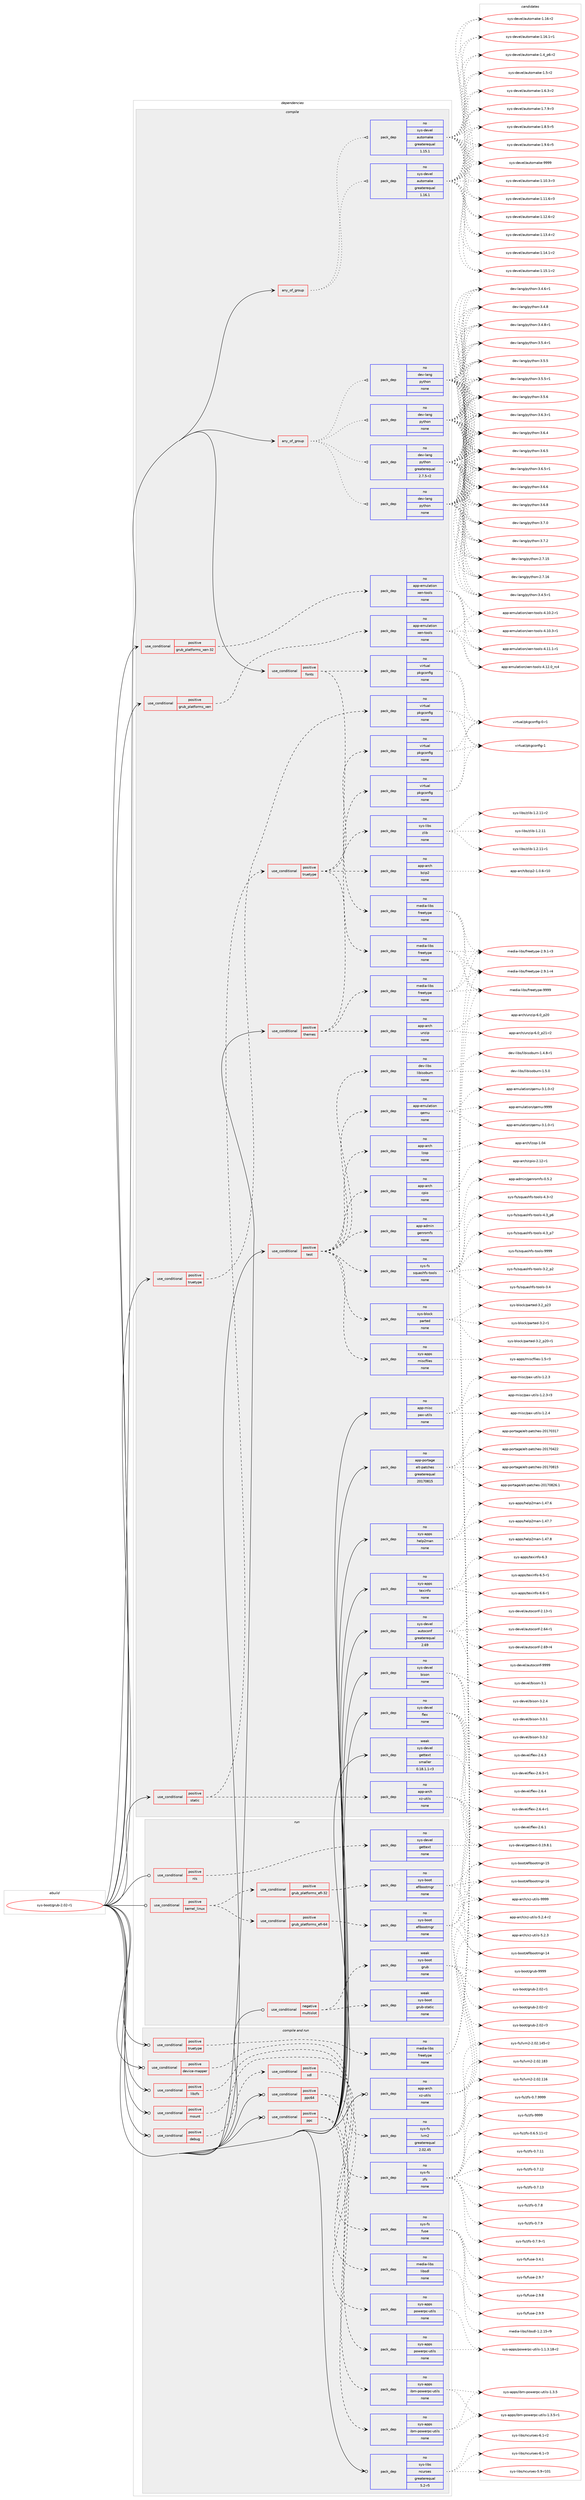 digraph prolog {

# *************
# Graph options
# *************

newrank=true;
concentrate=true;
compound=true;
graph [rankdir=LR,fontname=Helvetica,fontsize=10,ranksep=1.5];#, ranksep=2.5, nodesep=0.2];
edge  [arrowhead=vee];
node  [fontname=Helvetica,fontsize=10];

# **********
# The ebuild
# **********

subgraph cluster_leftcol {
color=gray;
rank=same;
label=<<i>ebuild</i>>;
id [label="sys-boot/grub-2.02-r1", color=red, width=4, href="../sys-boot/grub-2.02-r1.svg"];
}

# ****************
# The dependencies
# ****************

subgraph cluster_midcol {
color=gray;
label=<<i>dependencies</i>>;
subgraph cluster_compile {
fillcolor="#eeeeee";
style=filled;
label=<<i>compile</i>>;
subgraph any27291 {
dependency1719203 [label=<<TABLE BORDER="0" CELLBORDER="1" CELLSPACING="0" CELLPADDING="4"><TR><TD CELLPADDING="10">any_of_group</TD></TR></TABLE>>, shape=none, color=red];subgraph pack1232901 {
dependency1719204 [label=<<TABLE BORDER="0" CELLBORDER="1" CELLSPACING="0" CELLPADDING="4" WIDTH="220"><TR><TD ROWSPAN="6" CELLPADDING="30">pack_dep</TD></TR><TR><TD WIDTH="110">no</TD></TR><TR><TD>dev-lang</TD></TR><TR><TD>python</TD></TR><TR><TD>none</TD></TR><TR><TD></TD></TR></TABLE>>, shape=none, color=blue];
}
dependency1719203:e -> dependency1719204:w [weight=20,style="dotted",arrowhead="oinv"];
subgraph pack1232902 {
dependency1719205 [label=<<TABLE BORDER="0" CELLBORDER="1" CELLSPACING="0" CELLPADDING="4" WIDTH="220"><TR><TD ROWSPAN="6" CELLPADDING="30">pack_dep</TD></TR><TR><TD WIDTH="110">no</TD></TR><TR><TD>dev-lang</TD></TR><TR><TD>python</TD></TR><TR><TD>none</TD></TR><TR><TD></TD></TR></TABLE>>, shape=none, color=blue];
}
dependency1719203:e -> dependency1719205:w [weight=20,style="dotted",arrowhead="oinv"];
subgraph pack1232903 {
dependency1719206 [label=<<TABLE BORDER="0" CELLBORDER="1" CELLSPACING="0" CELLPADDING="4" WIDTH="220"><TR><TD ROWSPAN="6" CELLPADDING="30">pack_dep</TD></TR><TR><TD WIDTH="110">no</TD></TR><TR><TD>dev-lang</TD></TR><TR><TD>python</TD></TR><TR><TD>none</TD></TR><TR><TD></TD></TR></TABLE>>, shape=none, color=blue];
}
dependency1719203:e -> dependency1719206:w [weight=20,style="dotted",arrowhead="oinv"];
subgraph pack1232904 {
dependency1719207 [label=<<TABLE BORDER="0" CELLBORDER="1" CELLSPACING="0" CELLPADDING="4" WIDTH="220"><TR><TD ROWSPAN="6" CELLPADDING="30">pack_dep</TD></TR><TR><TD WIDTH="110">no</TD></TR><TR><TD>dev-lang</TD></TR><TR><TD>python</TD></TR><TR><TD>greaterequal</TD></TR><TR><TD>2.7.5-r2</TD></TR></TABLE>>, shape=none, color=blue];
}
dependency1719203:e -> dependency1719207:w [weight=20,style="dotted",arrowhead="oinv"];
}
id:e -> dependency1719203:w [weight=20,style="solid",arrowhead="vee"];
subgraph any27292 {
dependency1719208 [label=<<TABLE BORDER="0" CELLBORDER="1" CELLSPACING="0" CELLPADDING="4"><TR><TD CELLPADDING="10">any_of_group</TD></TR></TABLE>>, shape=none, color=red];subgraph pack1232905 {
dependency1719209 [label=<<TABLE BORDER="0" CELLBORDER="1" CELLSPACING="0" CELLPADDING="4" WIDTH="220"><TR><TD ROWSPAN="6" CELLPADDING="30">pack_dep</TD></TR><TR><TD WIDTH="110">no</TD></TR><TR><TD>sys-devel</TD></TR><TR><TD>automake</TD></TR><TR><TD>greaterequal</TD></TR><TR><TD>1.16.1</TD></TR></TABLE>>, shape=none, color=blue];
}
dependency1719208:e -> dependency1719209:w [weight=20,style="dotted",arrowhead="oinv"];
subgraph pack1232906 {
dependency1719210 [label=<<TABLE BORDER="0" CELLBORDER="1" CELLSPACING="0" CELLPADDING="4" WIDTH="220"><TR><TD ROWSPAN="6" CELLPADDING="30">pack_dep</TD></TR><TR><TD WIDTH="110">no</TD></TR><TR><TD>sys-devel</TD></TR><TR><TD>automake</TD></TR><TR><TD>greaterequal</TD></TR><TR><TD>1.15.1</TD></TR></TABLE>>, shape=none, color=blue];
}
dependency1719208:e -> dependency1719210:w [weight=20,style="dotted",arrowhead="oinv"];
}
id:e -> dependency1719208:w [weight=20,style="solid",arrowhead="vee"];
subgraph cond458131 {
dependency1719211 [label=<<TABLE BORDER="0" CELLBORDER="1" CELLSPACING="0" CELLPADDING="4"><TR><TD ROWSPAN="3" CELLPADDING="10">use_conditional</TD></TR><TR><TD>positive</TD></TR><TR><TD>fonts</TD></TR></TABLE>>, shape=none, color=red];
subgraph pack1232907 {
dependency1719212 [label=<<TABLE BORDER="0" CELLBORDER="1" CELLSPACING="0" CELLPADDING="4" WIDTH="220"><TR><TD ROWSPAN="6" CELLPADDING="30">pack_dep</TD></TR><TR><TD WIDTH="110">no</TD></TR><TR><TD>media-libs</TD></TR><TR><TD>freetype</TD></TR><TR><TD>none</TD></TR><TR><TD></TD></TR></TABLE>>, shape=none, color=blue];
}
dependency1719211:e -> dependency1719212:w [weight=20,style="dashed",arrowhead="vee"];
subgraph pack1232908 {
dependency1719213 [label=<<TABLE BORDER="0" CELLBORDER="1" CELLSPACING="0" CELLPADDING="4" WIDTH="220"><TR><TD ROWSPAN="6" CELLPADDING="30">pack_dep</TD></TR><TR><TD WIDTH="110">no</TD></TR><TR><TD>virtual</TD></TR><TR><TD>pkgconfig</TD></TR><TR><TD>none</TD></TR><TR><TD></TD></TR></TABLE>>, shape=none, color=blue];
}
dependency1719211:e -> dependency1719213:w [weight=20,style="dashed",arrowhead="vee"];
}
id:e -> dependency1719211:w [weight=20,style="solid",arrowhead="vee"];
subgraph cond458132 {
dependency1719214 [label=<<TABLE BORDER="0" CELLBORDER="1" CELLSPACING="0" CELLPADDING="4"><TR><TD ROWSPAN="3" CELLPADDING="10">use_conditional</TD></TR><TR><TD>positive</TD></TR><TR><TD>grub_platforms_xen</TD></TR></TABLE>>, shape=none, color=red];
subgraph pack1232909 {
dependency1719215 [label=<<TABLE BORDER="0" CELLBORDER="1" CELLSPACING="0" CELLPADDING="4" WIDTH="220"><TR><TD ROWSPAN="6" CELLPADDING="30">pack_dep</TD></TR><TR><TD WIDTH="110">no</TD></TR><TR><TD>app-emulation</TD></TR><TR><TD>xen-tools</TD></TR><TR><TD>none</TD></TR><TR><TD></TD></TR></TABLE>>, shape=none, color=blue];
}
dependency1719214:e -> dependency1719215:w [weight=20,style="dashed",arrowhead="vee"];
}
id:e -> dependency1719214:w [weight=20,style="solid",arrowhead="vee"];
subgraph cond458133 {
dependency1719216 [label=<<TABLE BORDER="0" CELLBORDER="1" CELLSPACING="0" CELLPADDING="4"><TR><TD ROWSPAN="3" CELLPADDING="10">use_conditional</TD></TR><TR><TD>positive</TD></TR><TR><TD>grub_platforms_xen-32</TD></TR></TABLE>>, shape=none, color=red];
subgraph pack1232910 {
dependency1719217 [label=<<TABLE BORDER="0" CELLBORDER="1" CELLSPACING="0" CELLPADDING="4" WIDTH="220"><TR><TD ROWSPAN="6" CELLPADDING="30">pack_dep</TD></TR><TR><TD WIDTH="110">no</TD></TR><TR><TD>app-emulation</TD></TR><TR><TD>xen-tools</TD></TR><TR><TD>none</TD></TR><TR><TD></TD></TR></TABLE>>, shape=none, color=blue];
}
dependency1719216:e -> dependency1719217:w [weight=20,style="dashed",arrowhead="vee"];
}
id:e -> dependency1719216:w [weight=20,style="solid",arrowhead="vee"];
subgraph cond458134 {
dependency1719218 [label=<<TABLE BORDER="0" CELLBORDER="1" CELLSPACING="0" CELLPADDING="4"><TR><TD ROWSPAN="3" CELLPADDING="10">use_conditional</TD></TR><TR><TD>positive</TD></TR><TR><TD>static</TD></TR></TABLE>>, shape=none, color=red];
subgraph pack1232911 {
dependency1719219 [label=<<TABLE BORDER="0" CELLBORDER="1" CELLSPACING="0" CELLPADDING="4" WIDTH="220"><TR><TD ROWSPAN="6" CELLPADDING="30">pack_dep</TD></TR><TR><TD WIDTH="110">no</TD></TR><TR><TD>app-arch</TD></TR><TR><TD>xz-utils</TD></TR><TR><TD>none</TD></TR><TR><TD></TD></TR></TABLE>>, shape=none, color=blue];
}
dependency1719218:e -> dependency1719219:w [weight=20,style="dashed",arrowhead="vee"];
subgraph cond458135 {
dependency1719220 [label=<<TABLE BORDER="0" CELLBORDER="1" CELLSPACING="0" CELLPADDING="4"><TR><TD ROWSPAN="3" CELLPADDING="10">use_conditional</TD></TR><TR><TD>positive</TD></TR><TR><TD>truetype</TD></TR></TABLE>>, shape=none, color=red];
subgraph pack1232912 {
dependency1719221 [label=<<TABLE BORDER="0" CELLBORDER="1" CELLSPACING="0" CELLPADDING="4" WIDTH="220"><TR><TD ROWSPAN="6" CELLPADDING="30">pack_dep</TD></TR><TR><TD WIDTH="110">no</TD></TR><TR><TD>app-arch</TD></TR><TR><TD>bzip2</TD></TR><TR><TD>none</TD></TR><TR><TD></TD></TR></TABLE>>, shape=none, color=blue];
}
dependency1719220:e -> dependency1719221:w [weight=20,style="dashed",arrowhead="vee"];
subgraph pack1232913 {
dependency1719222 [label=<<TABLE BORDER="0" CELLBORDER="1" CELLSPACING="0" CELLPADDING="4" WIDTH="220"><TR><TD ROWSPAN="6" CELLPADDING="30">pack_dep</TD></TR><TR><TD WIDTH="110">no</TD></TR><TR><TD>media-libs</TD></TR><TR><TD>freetype</TD></TR><TR><TD>none</TD></TR><TR><TD></TD></TR></TABLE>>, shape=none, color=blue];
}
dependency1719220:e -> dependency1719222:w [weight=20,style="dashed",arrowhead="vee"];
subgraph pack1232914 {
dependency1719223 [label=<<TABLE BORDER="0" CELLBORDER="1" CELLSPACING="0" CELLPADDING="4" WIDTH="220"><TR><TD ROWSPAN="6" CELLPADDING="30">pack_dep</TD></TR><TR><TD WIDTH="110">no</TD></TR><TR><TD>sys-libs</TD></TR><TR><TD>zlib</TD></TR><TR><TD>none</TD></TR><TR><TD></TD></TR></TABLE>>, shape=none, color=blue];
}
dependency1719220:e -> dependency1719223:w [weight=20,style="dashed",arrowhead="vee"];
subgraph pack1232915 {
dependency1719224 [label=<<TABLE BORDER="0" CELLBORDER="1" CELLSPACING="0" CELLPADDING="4" WIDTH="220"><TR><TD ROWSPAN="6" CELLPADDING="30">pack_dep</TD></TR><TR><TD WIDTH="110">no</TD></TR><TR><TD>virtual</TD></TR><TR><TD>pkgconfig</TD></TR><TR><TD>none</TD></TR><TR><TD></TD></TR></TABLE>>, shape=none, color=blue];
}
dependency1719220:e -> dependency1719224:w [weight=20,style="dashed",arrowhead="vee"];
}
dependency1719218:e -> dependency1719220:w [weight=20,style="dashed",arrowhead="vee"];
}
id:e -> dependency1719218:w [weight=20,style="solid",arrowhead="vee"];
subgraph cond458136 {
dependency1719225 [label=<<TABLE BORDER="0" CELLBORDER="1" CELLSPACING="0" CELLPADDING="4"><TR><TD ROWSPAN="3" CELLPADDING="10">use_conditional</TD></TR><TR><TD>positive</TD></TR><TR><TD>test</TD></TR></TABLE>>, shape=none, color=red];
subgraph pack1232916 {
dependency1719226 [label=<<TABLE BORDER="0" CELLBORDER="1" CELLSPACING="0" CELLPADDING="4" WIDTH="220"><TR><TD ROWSPAN="6" CELLPADDING="30">pack_dep</TD></TR><TR><TD WIDTH="110">no</TD></TR><TR><TD>app-admin</TD></TR><TR><TD>genromfs</TD></TR><TR><TD>none</TD></TR><TR><TD></TD></TR></TABLE>>, shape=none, color=blue];
}
dependency1719225:e -> dependency1719226:w [weight=20,style="dashed",arrowhead="vee"];
subgraph pack1232917 {
dependency1719227 [label=<<TABLE BORDER="0" CELLBORDER="1" CELLSPACING="0" CELLPADDING="4" WIDTH="220"><TR><TD ROWSPAN="6" CELLPADDING="30">pack_dep</TD></TR><TR><TD WIDTH="110">no</TD></TR><TR><TD>app-arch</TD></TR><TR><TD>cpio</TD></TR><TR><TD>none</TD></TR><TR><TD></TD></TR></TABLE>>, shape=none, color=blue];
}
dependency1719225:e -> dependency1719227:w [weight=20,style="dashed",arrowhead="vee"];
subgraph pack1232918 {
dependency1719228 [label=<<TABLE BORDER="0" CELLBORDER="1" CELLSPACING="0" CELLPADDING="4" WIDTH="220"><TR><TD ROWSPAN="6" CELLPADDING="30">pack_dep</TD></TR><TR><TD WIDTH="110">no</TD></TR><TR><TD>app-arch</TD></TR><TR><TD>lzop</TD></TR><TR><TD>none</TD></TR><TR><TD></TD></TR></TABLE>>, shape=none, color=blue];
}
dependency1719225:e -> dependency1719228:w [weight=20,style="dashed",arrowhead="vee"];
subgraph pack1232919 {
dependency1719229 [label=<<TABLE BORDER="0" CELLBORDER="1" CELLSPACING="0" CELLPADDING="4" WIDTH="220"><TR><TD ROWSPAN="6" CELLPADDING="30">pack_dep</TD></TR><TR><TD WIDTH="110">no</TD></TR><TR><TD>app-emulation</TD></TR><TR><TD>qemu</TD></TR><TR><TD>none</TD></TR><TR><TD></TD></TR></TABLE>>, shape=none, color=blue];
}
dependency1719225:e -> dependency1719229:w [weight=20,style="dashed",arrowhead="vee"];
subgraph pack1232920 {
dependency1719230 [label=<<TABLE BORDER="0" CELLBORDER="1" CELLSPACING="0" CELLPADDING="4" WIDTH="220"><TR><TD ROWSPAN="6" CELLPADDING="30">pack_dep</TD></TR><TR><TD WIDTH="110">no</TD></TR><TR><TD>dev-libs</TD></TR><TR><TD>libisoburn</TD></TR><TR><TD>none</TD></TR><TR><TD></TD></TR></TABLE>>, shape=none, color=blue];
}
dependency1719225:e -> dependency1719230:w [weight=20,style="dashed",arrowhead="vee"];
subgraph pack1232921 {
dependency1719231 [label=<<TABLE BORDER="0" CELLBORDER="1" CELLSPACING="0" CELLPADDING="4" WIDTH="220"><TR><TD ROWSPAN="6" CELLPADDING="30">pack_dep</TD></TR><TR><TD WIDTH="110">no</TD></TR><TR><TD>sys-apps</TD></TR><TR><TD>miscfiles</TD></TR><TR><TD>none</TD></TR><TR><TD></TD></TR></TABLE>>, shape=none, color=blue];
}
dependency1719225:e -> dependency1719231:w [weight=20,style="dashed",arrowhead="vee"];
subgraph pack1232922 {
dependency1719232 [label=<<TABLE BORDER="0" CELLBORDER="1" CELLSPACING="0" CELLPADDING="4" WIDTH="220"><TR><TD ROWSPAN="6" CELLPADDING="30">pack_dep</TD></TR><TR><TD WIDTH="110">no</TD></TR><TR><TD>sys-block</TD></TR><TR><TD>parted</TD></TR><TR><TD>none</TD></TR><TR><TD></TD></TR></TABLE>>, shape=none, color=blue];
}
dependency1719225:e -> dependency1719232:w [weight=20,style="dashed",arrowhead="vee"];
subgraph pack1232923 {
dependency1719233 [label=<<TABLE BORDER="0" CELLBORDER="1" CELLSPACING="0" CELLPADDING="4" WIDTH="220"><TR><TD ROWSPAN="6" CELLPADDING="30">pack_dep</TD></TR><TR><TD WIDTH="110">no</TD></TR><TR><TD>sys-fs</TD></TR><TR><TD>squashfs-tools</TD></TR><TR><TD>none</TD></TR><TR><TD></TD></TR></TABLE>>, shape=none, color=blue];
}
dependency1719225:e -> dependency1719233:w [weight=20,style="dashed",arrowhead="vee"];
}
id:e -> dependency1719225:w [weight=20,style="solid",arrowhead="vee"];
subgraph cond458137 {
dependency1719234 [label=<<TABLE BORDER="0" CELLBORDER="1" CELLSPACING="0" CELLPADDING="4"><TR><TD ROWSPAN="3" CELLPADDING="10">use_conditional</TD></TR><TR><TD>positive</TD></TR><TR><TD>themes</TD></TR></TABLE>>, shape=none, color=red];
subgraph pack1232924 {
dependency1719235 [label=<<TABLE BORDER="0" CELLBORDER="1" CELLSPACING="0" CELLPADDING="4" WIDTH="220"><TR><TD ROWSPAN="6" CELLPADDING="30">pack_dep</TD></TR><TR><TD WIDTH="110">no</TD></TR><TR><TD>app-arch</TD></TR><TR><TD>unzip</TD></TR><TR><TD>none</TD></TR><TR><TD></TD></TR></TABLE>>, shape=none, color=blue];
}
dependency1719234:e -> dependency1719235:w [weight=20,style="dashed",arrowhead="vee"];
subgraph pack1232925 {
dependency1719236 [label=<<TABLE BORDER="0" CELLBORDER="1" CELLSPACING="0" CELLPADDING="4" WIDTH="220"><TR><TD ROWSPAN="6" CELLPADDING="30">pack_dep</TD></TR><TR><TD WIDTH="110">no</TD></TR><TR><TD>media-libs</TD></TR><TR><TD>freetype</TD></TR><TR><TD>none</TD></TR><TR><TD></TD></TR></TABLE>>, shape=none, color=blue];
}
dependency1719234:e -> dependency1719236:w [weight=20,style="dashed",arrowhead="vee"];
subgraph pack1232926 {
dependency1719237 [label=<<TABLE BORDER="0" CELLBORDER="1" CELLSPACING="0" CELLPADDING="4" WIDTH="220"><TR><TD ROWSPAN="6" CELLPADDING="30">pack_dep</TD></TR><TR><TD WIDTH="110">no</TD></TR><TR><TD>virtual</TD></TR><TR><TD>pkgconfig</TD></TR><TR><TD>none</TD></TR><TR><TD></TD></TR></TABLE>>, shape=none, color=blue];
}
dependency1719234:e -> dependency1719237:w [weight=20,style="dashed",arrowhead="vee"];
}
id:e -> dependency1719234:w [weight=20,style="solid",arrowhead="vee"];
subgraph cond458138 {
dependency1719238 [label=<<TABLE BORDER="0" CELLBORDER="1" CELLSPACING="0" CELLPADDING="4"><TR><TD ROWSPAN="3" CELLPADDING="10">use_conditional</TD></TR><TR><TD>positive</TD></TR><TR><TD>truetype</TD></TR></TABLE>>, shape=none, color=red];
subgraph pack1232927 {
dependency1719239 [label=<<TABLE BORDER="0" CELLBORDER="1" CELLSPACING="0" CELLPADDING="4" WIDTH="220"><TR><TD ROWSPAN="6" CELLPADDING="30">pack_dep</TD></TR><TR><TD WIDTH="110">no</TD></TR><TR><TD>virtual</TD></TR><TR><TD>pkgconfig</TD></TR><TR><TD>none</TD></TR><TR><TD></TD></TR></TABLE>>, shape=none, color=blue];
}
dependency1719238:e -> dependency1719239:w [weight=20,style="dashed",arrowhead="vee"];
}
id:e -> dependency1719238:w [weight=20,style="solid",arrowhead="vee"];
subgraph pack1232928 {
dependency1719240 [label=<<TABLE BORDER="0" CELLBORDER="1" CELLSPACING="0" CELLPADDING="4" WIDTH="220"><TR><TD ROWSPAN="6" CELLPADDING="30">pack_dep</TD></TR><TR><TD WIDTH="110">no</TD></TR><TR><TD>app-misc</TD></TR><TR><TD>pax-utils</TD></TR><TR><TD>none</TD></TR><TR><TD></TD></TR></TABLE>>, shape=none, color=blue];
}
id:e -> dependency1719240:w [weight=20,style="solid",arrowhead="vee"];
subgraph pack1232929 {
dependency1719241 [label=<<TABLE BORDER="0" CELLBORDER="1" CELLSPACING="0" CELLPADDING="4" WIDTH="220"><TR><TD ROWSPAN="6" CELLPADDING="30">pack_dep</TD></TR><TR><TD WIDTH="110">no</TD></TR><TR><TD>app-portage</TD></TR><TR><TD>elt-patches</TD></TR><TR><TD>greaterequal</TD></TR><TR><TD>20170815</TD></TR></TABLE>>, shape=none, color=blue];
}
id:e -> dependency1719241:w [weight=20,style="solid",arrowhead="vee"];
subgraph pack1232930 {
dependency1719242 [label=<<TABLE BORDER="0" CELLBORDER="1" CELLSPACING="0" CELLPADDING="4" WIDTH="220"><TR><TD ROWSPAN="6" CELLPADDING="30">pack_dep</TD></TR><TR><TD WIDTH="110">no</TD></TR><TR><TD>sys-apps</TD></TR><TR><TD>help2man</TD></TR><TR><TD>none</TD></TR><TR><TD></TD></TR></TABLE>>, shape=none, color=blue];
}
id:e -> dependency1719242:w [weight=20,style="solid",arrowhead="vee"];
subgraph pack1232931 {
dependency1719243 [label=<<TABLE BORDER="0" CELLBORDER="1" CELLSPACING="0" CELLPADDING="4" WIDTH="220"><TR><TD ROWSPAN="6" CELLPADDING="30">pack_dep</TD></TR><TR><TD WIDTH="110">no</TD></TR><TR><TD>sys-apps</TD></TR><TR><TD>texinfo</TD></TR><TR><TD>none</TD></TR><TR><TD></TD></TR></TABLE>>, shape=none, color=blue];
}
id:e -> dependency1719243:w [weight=20,style="solid",arrowhead="vee"];
subgraph pack1232932 {
dependency1719244 [label=<<TABLE BORDER="0" CELLBORDER="1" CELLSPACING="0" CELLPADDING="4" WIDTH="220"><TR><TD ROWSPAN="6" CELLPADDING="30">pack_dep</TD></TR><TR><TD WIDTH="110">no</TD></TR><TR><TD>sys-devel</TD></TR><TR><TD>autoconf</TD></TR><TR><TD>greaterequal</TD></TR><TR><TD>2.69</TD></TR></TABLE>>, shape=none, color=blue];
}
id:e -> dependency1719244:w [weight=20,style="solid",arrowhead="vee"];
subgraph pack1232933 {
dependency1719245 [label=<<TABLE BORDER="0" CELLBORDER="1" CELLSPACING="0" CELLPADDING="4" WIDTH="220"><TR><TD ROWSPAN="6" CELLPADDING="30">pack_dep</TD></TR><TR><TD WIDTH="110">no</TD></TR><TR><TD>sys-devel</TD></TR><TR><TD>bison</TD></TR><TR><TD>none</TD></TR><TR><TD></TD></TR></TABLE>>, shape=none, color=blue];
}
id:e -> dependency1719245:w [weight=20,style="solid",arrowhead="vee"];
subgraph pack1232934 {
dependency1719246 [label=<<TABLE BORDER="0" CELLBORDER="1" CELLSPACING="0" CELLPADDING="4" WIDTH="220"><TR><TD ROWSPAN="6" CELLPADDING="30">pack_dep</TD></TR><TR><TD WIDTH="110">no</TD></TR><TR><TD>sys-devel</TD></TR><TR><TD>flex</TD></TR><TR><TD>none</TD></TR><TR><TD></TD></TR></TABLE>>, shape=none, color=blue];
}
id:e -> dependency1719246:w [weight=20,style="solid",arrowhead="vee"];
subgraph pack1232935 {
dependency1719247 [label=<<TABLE BORDER="0" CELLBORDER="1" CELLSPACING="0" CELLPADDING="4" WIDTH="220"><TR><TD ROWSPAN="6" CELLPADDING="30">pack_dep</TD></TR><TR><TD WIDTH="110">weak</TD></TR><TR><TD>sys-devel</TD></TR><TR><TD>gettext</TD></TR><TR><TD>smaller</TD></TR><TR><TD>0.18.1.1-r3</TD></TR></TABLE>>, shape=none, color=blue];
}
id:e -> dependency1719247:w [weight=20,style="solid",arrowhead="vee"];
}
subgraph cluster_compileandrun {
fillcolor="#eeeeee";
style=filled;
label=<<i>compile and run</i>>;
subgraph cond458139 {
dependency1719248 [label=<<TABLE BORDER="0" CELLBORDER="1" CELLSPACING="0" CELLPADDING="4"><TR><TD ROWSPAN="3" CELLPADDING="10">use_conditional</TD></TR><TR><TD>positive</TD></TR><TR><TD>debug</TD></TR></TABLE>>, shape=none, color=red];
subgraph cond458140 {
dependency1719249 [label=<<TABLE BORDER="0" CELLBORDER="1" CELLSPACING="0" CELLPADDING="4"><TR><TD ROWSPAN="3" CELLPADDING="10">use_conditional</TD></TR><TR><TD>positive</TD></TR><TR><TD>sdl</TD></TR></TABLE>>, shape=none, color=red];
subgraph pack1232936 {
dependency1719250 [label=<<TABLE BORDER="0" CELLBORDER="1" CELLSPACING="0" CELLPADDING="4" WIDTH="220"><TR><TD ROWSPAN="6" CELLPADDING="30">pack_dep</TD></TR><TR><TD WIDTH="110">no</TD></TR><TR><TD>media-libs</TD></TR><TR><TD>libsdl</TD></TR><TR><TD>none</TD></TR><TR><TD></TD></TR></TABLE>>, shape=none, color=blue];
}
dependency1719249:e -> dependency1719250:w [weight=20,style="dashed",arrowhead="vee"];
}
dependency1719248:e -> dependency1719249:w [weight=20,style="dashed",arrowhead="vee"];
}
id:e -> dependency1719248:w [weight=20,style="solid",arrowhead="odotvee"];
subgraph cond458141 {
dependency1719251 [label=<<TABLE BORDER="0" CELLBORDER="1" CELLSPACING="0" CELLPADDING="4"><TR><TD ROWSPAN="3" CELLPADDING="10">use_conditional</TD></TR><TR><TD>positive</TD></TR><TR><TD>device-mapper</TD></TR></TABLE>>, shape=none, color=red];
subgraph pack1232937 {
dependency1719252 [label=<<TABLE BORDER="0" CELLBORDER="1" CELLSPACING="0" CELLPADDING="4" WIDTH="220"><TR><TD ROWSPAN="6" CELLPADDING="30">pack_dep</TD></TR><TR><TD WIDTH="110">no</TD></TR><TR><TD>sys-fs</TD></TR><TR><TD>lvm2</TD></TR><TR><TD>greaterequal</TD></TR><TR><TD>2.02.45</TD></TR></TABLE>>, shape=none, color=blue];
}
dependency1719251:e -> dependency1719252:w [weight=20,style="dashed",arrowhead="vee"];
}
id:e -> dependency1719251:w [weight=20,style="solid",arrowhead="odotvee"];
subgraph cond458142 {
dependency1719253 [label=<<TABLE BORDER="0" CELLBORDER="1" CELLSPACING="0" CELLPADDING="4"><TR><TD ROWSPAN="3" CELLPADDING="10">use_conditional</TD></TR><TR><TD>positive</TD></TR><TR><TD>libzfs</TD></TR></TABLE>>, shape=none, color=red];
subgraph pack1232938 {
dependency1719254 [label=<<TABLE BORDER="0" CELLBORDER="1" CELLSPACING="0" CELLPADDING="4" WIDTH="220"><TR><TD ROWSPAN="6" CELLPADDING="30">pack_dep</TD></TR><TR><TD WIDTH="110">no</TD></TR><TR><TD>sys-fs</TD></TR><TR><TD>zfs</TD></TR><TR><TD>none</TD></TR><TR><TD></TD></TR></TABLE>>, shape=none, color=blue];
}
dependency1719253:e -> dependency1719254:w [weight=20,style="dashed",arrowhead="vee"];
}
id:e -> dependency1719253:w [weight=20,style="solid",arrowhead="odotvee"];
subgraph cond458143 {
dependency1719255 [label=<<TABLE BORDER="0" CELLBORDER="1" CELLSPACING="0" CELLPADDING="4"><TR><TD ROWSPAN="3" CELLPADDING="10">use_conditional</TD></TR><TR><TD>positive</TD></TR><TR><TD>mount</TD></TR></TABLE>>, shape=none, color=red];
subgraph pack1232939 {
dependency1719256 [label=<<TABLE BORDER="0" CELLBORDER="1" CELLSPACING="0" CELLPADDING="4" WIDTH="220"><TR><TD ROWSPAN="6" CELLPADDING="30">pack_dep</TD></TR><TR><TD WIDTH="110">no</TD></TR><TR><TD>sys-fs</TD></TR><TR><TD>fuse</TD></TR><TR><TD>none</TD></TR><TR><TD></TD></TR></TABLE>>, shape=none, color=blue];
}
dependency1719255:e -> dependency1719256:w [weight=20,style="dashed",arrowhead="vee"];
}
id:e -> dependency1719255:w [weight=20,style="solid",arrowhead="odotvee"];
subgraph cond458144 {
dependency1719257 [label=<<TABLE BORDER="0" CELLBORDER="1" CELLSPACING="0" CELLPADDING="4"><TR><TD ROWSPAN="3" CELLPADDING="10">use_conditional</TD></TR><TR><TD>positive</TD></TR><TR><TD>ppc</TD></TR></TABLE>>, shape=none, color=red];
subgraph pack1232940 {
dependency1719258 [label=<<TABLE BORDER="0" CELLBORDER="1" CELLSPACING="0" CELLPADDING="4" WIDTH="220"><TR><TD ROWSPAN="6" CELLPADDING="30">pack_dep</TD></TR><TR><TD WIDTH="110">no</TD></TR><TR><TD>sys-apps</TD></TR><TR><TD>ibm-powerpc-utils</TD></TR><TR><TD>none</TD></TR><TR><TD></TD></TR></TABLE>>, shape=none, color=blue];
}
dependency1719257:e -> dependency1719258:w [weight=20,style="dashed",arrowhead="vee"];
subgraph pack1232941 {
dependency1719259 [label=<<TABLE BORDER="0" CELLBORDER="1" CELLSPACING="0" CELLPADDING="4" WIDTH="220"><TR><TD ROWSPAN="6" CELLPADDING="30">pack_dep</TD></TR><TR><TD WIDTH="110">no</TD></TR><TR><TD>sys-apps</TD></TR><TR><TD>powerpc-utils</TD></TR><TR><TD>none</TD></TR><TR><TD></TD></TR></TABLE>>, shape=none, color=blue];
}
dependency1719257:e -> dependency1719259:w [weight=20,style="dashed",arrowhead="vee"];
}
id:e -> dependency1719257:w [weight=20,style="solid",arrowhead="odotvee"];
subgraph cond458145 {
dependency1719260 [label=<<TABLE BORDER="0" CELLBORDER="1" CELLSPACING="0" CELLPADDING="4"><TR><TD ROWSPAN="3" CELLPADDING="10">use_conditional</TD></TR><TR><TD>positive</TD></TR><TR><TD>ppc64</TD></TR></TABLE>>, shape=none, color=red];
subgraph pack1232942 {
dependency1719261 [label=<<TABLE BORDER="0" CELLBORDER="1" CELLSPACING="0" CELLPADDING="4" WIDTH="220"><TR><TD ROWSPAN="6" CELLPADDING="30">pack_dep</TD></TR><TR><TD WIDTH="110">no</TD></TR><TR><TD>sys-apps</TD></TR><TR><TD>ibm-powerpc-utils</TD></TR><TR><TD>none</TD></TR><TR><TD></TD></TR></TABLE>>, shape=none, color=blue];
}
dependency1719260:e -> dependency1719261:w [weight=20,style="dashed",arrowhead="vee"];
subgraph pack1232943 {
dependency1719262 [label=<<TABLE BORDER="0" CELLBORDER="1" CELLSPACING="0" CELLPADDING="4" WIDTH="220"><TR><TD ROWSPAN="6" CELLPADDING="30">pack_dep</TD></TR><TR><TD WIDTH="110">no</TD></TR><TR><TD>sys-apps</TD></TR><TR><TD>powerpc-utils</TD></TR><TR><TD>none</TD></TR><TR><TD></TD></TR></TABLE>>, shape=none, color=blue];
}
dependency1719260:e -> dependency1719262:w [weight=20,style="dashed",arrowhead="vee"];
}
id:e -> dependency1719260:w [weight=20,style="solid",arrowhead="odotvee"];
subgraph cond458146 {
dependency1719263 [label=<<TABLE BORDER="0" CELLBORDER="1" CELLSPACING="0" CELLPADDING="4"><TR><TD ROWSPAN="3" CELLPADDING="10">use_conditional</TD></TR><TR><TD>positive</TD></TR><TR><TD>truetype</TD></TR></TABLE>>, shape=none, color=red];
subgraph pack1232944 {
dependency1719264 [label=<<TABLE BORDER="0" CELLBORDER="1" CELLSPACING="0" CELLPADDING="4" WIDTH="220"><TR><TD ROWSPAN="6" CELLPADDING="30">pack_dep</TD></TR><TR><TD WIDTH="110">no</TD></TR><TR><TD>media-libs</TD></TR><TR><TD>freetype</TD></TR><TR><TD>none</TD></TR><TR><TD></TD></TR></TABLE>>, shape=none, color=blue];
}
dependency1719263:e -> dependency1719264:w [weight=20,style="dashed",arrowhead="vee"];
}
id:e -> dependency1719263:w [weight=20,style="solid",arrowhead="odotvee"];
subgraph pack1232945 {
dependency1719265 [label=<<TABLE BORDER="0" CELLBORDER="1" CELLSPACING="0" CELLPADDING="4" WIDTH="220"><TR><TD ROWSPAN="6" CELLPADDING="30">pack_dep</TD></TR><TR><TD WIDTH="110">no</TD></TR><TR><TD>app-arch</TD></TR><TR><TD>xz-utils</TD></TR><TR><TD>none</TD></TR><TR><TD></TD></TR></TABLE>>, shape=none, color=blue];
}
id:e -> dependency1719265:w [weight=20,style="solid",arrowhead="odotvee"];
subgraph pack1232946 {
dependency1719266 [label=<<TABLE BORDER="0" CELLBORDER="1" CELLSPACING="0" CELLPADDING="4" WIDTH="220"><TR><TD ROWSPAN="6" CELLPADDING="30">pack_dep</TD></TR><TR><TD WIDTH="110">no</TD></TR><TR><TD>sys-libs</TD></TR><TR><TD>ncurses</TD></TR><TR><TD>greaterequal</TD></TR><TR><TD>5.2-r5</TD></TR></TABLE>>, shape=none, color=blue];
}
id:e -> dependency1719266:w [weight=20,style="solid",arrowhead="odotvee"];
}
subgraph cluster_run {
fillcolor="#eeeeee";
style=filled;
label=<<i>run</i>>;
subgraph cond458147 {
dependency1719267 [label=<<TABLE BORDER="0" CELLBORDER="1" CELLSPACING="0" CELLPADDING="4"><TR><TD ROWSPAN="3" CELLPADDING="10">use_conditional</TD></TR><TR><TD>negative</TD></TR><TR><TD>multislot</TD></TR></TABLE>>, shape=none, color=red];
subgraph pack1232947 {
dependency1719268 [label=<<TABLE BORDER="0" CELLBORDER="1" CELLSPACING="0" CELLPADDING="4" WIDTH="220"><TR><TD ROWSPAN="6" CELLPADDING="30">pack_dep</TD></TR><TR><TD WIDTH="110">weak</TD></TR><TR><TD>sys-boot</TD></TR><TR><TD>grub</TD></TR><TR><TD>none</TD></TR><TR><TD></TD></TR></TABLE>>, shape=none, color=blue];
}
dependency1719267:e -> dependency1719268:w [weight=20,style="dashed",arrowhead="vee"];
subgraph pack1232948 {
dependency1719269 [label=<<TABLE BORDER="0" CELLBORDER="1" CELLSPACING="0" CELLPADDING="4" WIDTH="220"><TR><TD ROWSPAN="6" CELLPADDING="30">pack_dep</TD></TR><TR><TD WIDTH="110">weak</TD></TR><TR><TD>sys-boot</TD></TR><TR><TD>grub-static</TD></TR><TR><TD>none</TD></TR><TR><TD></TD></TR></TABLE>>, shape=none, color=blue];
}
dependency1719267:e -> dependency1719269:w [weight=20,style="dashed",arrowhead="vee"];
}
id:e -> dependency1719267:w [weight=20,style="solid",arrowhead="odot"];
subgraph cond458148 {
dependency1719270 [label=<<TABLE BORDER="0" CELLBORDER="1" CELLSPACING="0" CELLPADDING="4"><TR><TD ROWSPAN="3" CELLPADDING="10">use_conditional</TD></TR><TR><TD>positive</TD></TR><TR><TD>kernel_linux</TD></TR></TABLE>>, shape=none, color=red];
subgraph cond458149 {
dependency1719271 [label=<<TABLE BORDER="0" CELLBORDER="1" CELLSPACING="0" CELLPADDING="4"><TR><TD ROWSPAN="3" CELLPADDING="10">use_conditional</TD></TR><TR><TD>positive</TD></TR><TR><TD>grub_platforms_efi-32</TD></TR></TABLE>>, shape=none, color=red];
subgraph pack1232949 {
dependency1719272 [label=<<TABLE BORDER="0" CELLBORDER="1" CELLSPACING="0" CELLPADDING="4" WIDTH="220"><TR><TD ROWSPAN="6" CELLPADDING="30">pack_dep</TD></TR><TR><TD WIDTH="110">no</TD></TR><TR><TD>sys-boot</TD></TR><TR><TD>efibootmgr</TD></TR><TR><TD>none</TD></TR><TR><TD></TD></TR></TABLE>>, shape=none, color=blue];
}
dependency1719271:e -> dependency1719272:w [weight=20,style="dashed",arrowhead="vee"];
}
dependency1719270:e -> dependency1719271:w [weight=20,style="dashed",arrowhead="vee"];
subgraph cond458150 {
dependency1719273 [label=<<TABLE BORDER="0" CELLBORDER="1" CELLSPACING="0" CELLPADDING="4"><TR><TD ROWSPAN="3" CELLPADDING="10">use_conditional</TD></TR><TR><TD>positive</TD></TR><TR><TD>grub_platforms_efi-64</TD></TR></TABLE>>, shape=none, color=red];
subgraph pack1232950 {
dependency1719274 [label=<<TABLE BORDER="0" CELLBORDER="1" CELLSPACING="0" CELLPADDING="4" WIDTH="220"><TR><TD ROWSPAN="6" CELLPADDING="30">pack_dep</TD></TR><TR><TD WIDTH="110">no</TD></TR><TR><TD>sys-boot</TD></TR><TR><TD>efibootmgr</TD></TR><TR><TD>none</TD></TR><TR><TD></TD></TR></TABLE>>, shape=none, color=blue];
}
dependency1719273:e -> dependency1719274:w [weight=20,style="dashed",arrowhead="vee"];
}
dependency1719270:e -> dependency1719273:w [weight=20,style="dashed",arrowhead="vee"];
}
id:e -> dependency1719270:w [weight=20,style="solid",arrowhead="odot"];
subgraph cond458151 {
dependency1719275 [label=<<TABLE BORDER="0" CELLBORDER="1" CELLSPACING="0" CELLPADDING="4"><TR><TD ROWSPAN="3" CELLPADDING="10">use_conditional</TD></TR><TR><TD>positive</TD></TR><TR><TD>nls</TD></TR></TABLE>>, shape=none, color=red];
subgraph pack1232951 {
dependency1719276 [label=<<TABLE BORDER="0" CELLBORDER="1" CELLSPACING="0" CELLPADDING="4" WIDTH="220"><TR><TD ROWSPAN="6" CELLPADDING="30">pack_dep</TD></TR><TR><TD WIDTH="110">no</TD></TR><TR><TD>sys-devel</TD></TR><TR><TD>gettext</TD></TR><TR><TD>none</TD></TR><TR><TD></TD></TR></TABLE>>, shape=none, color=blue];
}
dependency1719275:e -> dependency1719276:w [weight=20,style="dashed",arrowhead="vee"];
}
id:e -> dependency1719275:w [weight=20,style="solid",arrowhead="odot"];
}
}

# **************
# The candidates
# **************

subgraph cluster_choices {
rank=same;
color=gray;
label=<<i>candidates</i>>;

subgraph choice1232901 {
color=black;
nodesep=1;
choice10010111845108971101034711212111610411111045504655464953 [label="dev-lang/python-2.7.15", color=red, width=4,href="../dev-lang/python-2.7.15.svg"];
choice10010111845108971101034711212111610411111045504655464954 [label="dev-lang/python-2.7.16", color=red, width=4,href="../dev-lang/python-2.7.16.svg"];
choice1001011184510897110103471121211161041111104551465246534511449 [label="dev-lang/python-3.4.5-r1", color=red, width=4,href="../dev-lang/python-3.4.5-r1.svg"];
choice1001011184510897110103471121211161041111104551465246544511449 [label="dev-lang/python-3.4.6-r1", color=red, width=4,href="../dev-lang/python-3.4.6-r1.svg"];
choice100101118451089711010347112121116104111110455146524656 [label="dev-lang/python-3.4.8", color=red, width=4,href="../dev-lang/python-3.4.8.svg"];
choice1001011184510897110103471121211161041111104551465246564511449 [label="dev-lang/python-3.4.8-r1", color=red, width=4,href="../dev-lang/python-3.4.8-r1.svg"];
choice1001011184510897110103471121211161041111104551465346524511449 [label="dev-lang/python-3.5.4-r1", color=red, width=4,href="../dev-lang/python-3.5.4-r1.svg"];
choice100101118451089711010347112121116104111110455146534653 [label="dev-lang/python-3.5.5", color=red, width=4,href="../dev-lang/python-3.5.5.svg"];
choice1001011184510897110103471121211161041111104551465346534511449 [label="dev-lang/python-3.5.5-r1", color=red, width=4,href="../dev-lang/python-3.5.5-r1.svg"];
choice100101118451089711010347112121116104111110455146534654 [label="dev-lang/python-3.5.6", color=red, width=4,href="../dev-lang/python-3.5.6.svg"];
choice1001011184510897110103471121211161041111104551465446514511449 [label="dev-lang/python-3.6.3-r1", color=red, width=4,href="../dev-lang/python-3.6.3-r1.svg"];
choice100101118451089711010347112121116104111110455146544652 [label="dev-lang/python-3.6.4", color=red, width=4,href="../dev-lang/python-3.6.4.svg"];
choice100101118451089711010347112121116104111110455146544653 [label="dev-lang/python-3.6.5", color=red, width=4,href="../dev-lang/python-3.6.5.svg"];
choice1001011184510897110103471121211161041111104551465446534511449 [label="dev-lang/python-3.6.5-r1", color=red, width=4,href="../dev-lang/python-3.6.5-r1.svg"];
choice100101118451089711010347112121116104111110455146544654 [label="dev-lang/python-3.6.6", color=red, width=4,href="../dev-lang/python-3.6.6.svg"];
choice100101118451089711010347112121116104111110455146544656 [label="dev-lang/python-3.6.8", color=red, width=4,href="../dev-lang/python-3.6.8.svg"];
choice100101118451089711010347112121116104111110455146554648 [label="dev-lang/python-3.7.0", color=red, width=4,href="../dev-lang/python-3.7.0.svg"];
choice100101118451089711010347112121116104111110455146554650 [label="dev-lang/python-3.7.2", color=red, width=4,href="../dev-lang/python-3.7.2.svg"];
dependency1719204:e -> choice10010111845108971101034711212111610411111045504655464953:w [style=dotted,weight="100"];
dependency1719204:e -> choice10010111845108971101034711212111610411111045504655464954:w [style=dotted,weight="100"];
dependency1719204:e -> choice1001011184510897110103471121211161041111104551465246534511449:w [style=dotted,weight="100"];
dependency1719204:e -> choice1001011184510897110103471121211161041111104551465246544511449:w [style=dotted,weight="100"];
dependency1719204:e -> choice100101118451089711010347112121116104111110455146524656:w [style=dotted,weight="100"];
dependency1719204:e -> choice1001011184510897110103471121211161041111104551465246564511449:w [style=dotted,weight="100"];
dependency1719204:e -> choice1001011184510897110103471121211161041111104551465346524511449:w [style=dotted,weight="100"];
dependency1719204:e -> choice100101118451089711010347112121116104111110455146534653:w [style=dotted,weight="100"];
dependency1719204:e -> choice1001011184510897110103471121211161041111104551465346534511449:w [style=dotted,weight="100"];
dependency1719204:e -> choice100101118451089711010347112121116104111110455146534654:w [style=dotted,weight="100"];
dependency1719204:e -> choice1001011184510897110103471121211161041111104551465446514511449:w [style=dotted,weight="100"];
dependency1719204:e -> choice100101118451089711010347112121116104111110455146544652:w [style=dotted,weight="100"];
dependency1719204:e -> choice100101118451089711010347112121116104111110455146544653:w [style=dotted,weight="100"];
dependency1719204:e -> choice1001011184510897110103471121211161041111104551465446534511449:w [style=dotted,weight="100"];
dependency1719204:e -> choice100101118451089711010347112121116104111110455146544654:w [style=dotted,weight="100"];
dependency1719204:e -> choice100101118451089711010347112121116104111110455146544656:w [style=dotted,weight="100"];
dependency1719204:e -> choice100101118451089711010347112121116104111110455146554648:w [style=dotted,weight="100"];
dependency1719204:e -> choice100101118451089711010347112121116104111110455146554650:w [style=dotted,weight="100"];
}
subgraph choice1232902 {
color=black;
nodesep=1;
choice10010111845108971101034711212111610411111045504655464953 [label="dev-lang/python-2.7.15", color=red, width=4,href="../dev-lang/python-2.7.15.svg"];
choice10010111845108971101034711212111610411111045504655464954 [label="dev-lang/python-2.7.16", color=red, width=4,href="../dev-lang/python-2.7.16.svg"];
choice1001011184510897110103471121211161041111104551465246534511449 [label="dev-lang/python-3.4.5-r1", color=red, width=4,href="../dev-lang/python-3.4.5-r1.svg"];
choice1001011184510897110103471121211161041111104551465246544511449 [label="dev-lang/python-3.4.6-r1", color=red, width=4,href="../dev-lang/python-3.4.6-r1.svg"];
choice100101118451089711010347112121116104111110455146524656 [label="dev-lang/python-3.4.8", color=red, width=4,href="../dev-lang/python-3.4.8.svg"];
choice1001011184510897110103471121211161041111104551465246564511449 [label="dev-lang/python-3.4.8-r1", color=red, width=4,href="../dev-lang/python-3.4.8-r1.svg"];
choice1001011184510897110103471121211161041111104551465346524511449 [label="dev-lang/python-3.5.4-r1", color=red, width=4,href="../dev-lang/python-3.5.4-r1.svg"];
choice100101118451089711010347112121116104111110455146534653 [label="dev-lang/python-3.5.5", color=red, width=4,href="../dev-lang/python-3.5.5.svg"];
choice1001011184510897110103471121211161041111104551465346534511449 [label="dev-lang/python-3.5.5-r1", color=red, width=4,href="../dev-lang/python-3.5.5-r1.svg"];
choice100101118451089711010347112121116104111110455146534654 [label="dev-lang/python-3.5.6", color=red, width=4,href="../dev-lang/python-3.5.6.svg"];
choice1001011184510897110103471121211161041111104551465446514511449 [label="dev-lang/python-3.6.3-r1", color=red, width=4,href="../dev-lang/python-3.6.3-r1.svg"];
choice100101118451089711010347112121116104111110455146544652 [label="dev-lang/python-3.6.4", color=red, width=4,href="../dev-lang/python-3.6.4.svg"];
choice100101118451089711010347112121116104111110455146544653 [label="dev-lang/python-3.6.5", color=red, width=4,href="../dev-lang/python-3.6.5.svg"];
choice1001011184510897110103471121211161041111104551465446534511449 [label="dev-lang/python-3.6.5-r1", color=red, width=4,href="../dev-lang/python-3.6.5-r1.svg"];
choice100101118451089711010347112121116104111110455146544654 [label="dev-lang/python-3.6.6", color=red, width=4,href="../dev-lang/python-3.6.6.svg"];
choice100101118451089711010347112121116104111110455146544656 [label="dev-lang/python-3.6.8", color=red, width=4,href="../dev-lang/python-3.6.8.svg"];
choice100101118451089711010347112121116104111110455146554648 [label="dev-lang/python-3.7.0", color=red, width=4,href="../dev-lang/python-3.7.0.svg"];
choice100101118451089711010347112121116104111110455146554650 [label="dev-lang/python-3.7.2", color=red, width=4,href="../dev-lang/python-3.7.2.svg"];
dependency1719205:e -> choice10010111845108971101034711212111610411111045504655464953:w [style=dotted,weight="100"];
dependency1719205:e -> choice10010111845108971101034711212111610411111045504655464954:w [style=dotted,weight="100"];
dependency1719205:e -> choice1001011184510897110103471121211161041111104551465246534511449:w [style=dotted,weight="100"];
dependency1719205:e -> choice1001011184510897110103471121211161041111104551465246544511449:w [style=dotted,weight="100"];
dependency1719205:e -> choice100101118451089711010347112121116104111110455146524656:w [style=dotted,weight="100"];
dependency1719205:e -> choice1001011184510897110103471121211161041111104551465246564511449:w [style=dotted,weight="100"];
dependency1719205:e -> choice1001011184510897110103471121211161041111104551465346524511449:w [style=dotted,weight="100"];
dependency1719205:e -> choice100101118451089711010347112121116104111110455146534653:w [style=dotted,weight="100"];
dependency1719205:e -> choice1001011184510897110103471121211161041111104551465346534511449:w [style=dotted,weight="100"];
dependency1719205:e -> choice100101118451089711010347112121116104111110455146534654:w [style=dotted,weight="100"];
dependency1719205:e -> choice1001011184510897110103471121211161041111104551465446514511449:w [style=dotted,weight="100"];
dependency1719205:e -> choice100101118451089711010347112121116104111110455146544652:w [style=dotted,weight="100"];
dependency1719205:e -> choice100101118451089711010347112121116104111110455146544653:w [style=dotted,weight="100"];
dependency1719205:e -> choice1001011184510897110103471121211161041111104551465446534511449:w [style=dotted,weight="100"];
dependency1719205:e -> choice100101118451089711010347112121116104111110455146544654:w [style=dotted,weight="100"];
dependency1719205:e -> choice100101118451089711010347112121116104111110455146544656:w [style=dotted,weight="100"];
dependency1719205:e -> choice100101118451089711010347112121116104111110455146554648:w [style=dotted,weight="100"];
dependency1719205:e -> choice100101118451089711010347112121116104111110455146554650:w [style=dotted,weight="100"];
}
subgraph choice1232903 {
color=black;
nodesep=1;
choice10010111845108971101034711212111610411111045504655464953 [label="dev-lang/python-2.7.15", color=red, width=4,href="../dev-lang/python-2.7.15.svg"];
choice10010111845108971101034711212111610411111045504655464954 [label="dev-lang/python-2.7.16", color=red, width=4,href="../dev-lang/python-2.7.16.svg"];
choice1001011184510897110103471121211161041111104551465246534511449 [label="dev-lang/python-3.4.5-r1", color=red, width=4,href="../dev-lang/python-3.4.5-r1.svg"];
choice1001011184510897110103471121211161041111104551465246544511449 [label="dev-lang/python-3.4.6-r1", color=red, width=4,href="../dev-lang/python-3.4.6-r1.svg"];
choice100101118451089711010347112121116104111110455146524656 [label="dev-lang/python-3.4.8", color=red, width=4,href="../dev-lang/python-3.4.8.svg"];
choice1001011184510897110103471121211161041111104551465246564511449 [label="dev-lang/python-3.4.8-r1", color=red, width=4,href="../dev-lang/python-3.4.8-r1.svg"];
choice1001011184510897110103471121211161041111104551465346524511449 [label="dev-lang/python-3.5.4-r1", color=red, width=4,href="../dev-lang/python-3.5.4-r1.svg"];
choice100101118451089711010347112121116104111110455146534653 [label="dev-lang/python-3.5.5", color=red, width=4,href="../dev-lang/python-3.5.5.svg"];
choice1001011184510897110103471121211161041111104551465346534511449 [label="dev-lang/python-3.5.5-r1", color=red, width=4,href="../dev-lang/python-3.5.5-r1.svg"];
choice100101118451089711010347112121116104111110455146534654 [label="dev-lang/python-3.5.6", color=red, width=4,href="../dev-lang/python-3.5.6.svg"];
choice1001011184510897110103471121211161041111104551465446514511449 [label="dev-lang/python-3.6.3-r1", color=red, width=4,href="../dev-lang/python-3.6.3-r1.svg"];
choice100101118451089711010347112121116104111110455146544652 [label="dev-lang/python-3.6.4", color=red, width=4,href="../dev-lang/python-3.6.4.svg"];
choice100101118451089711010347112121116104111110455146544653 [label="dev-lang/python-3.6.5", color=red, width=4,href="../dev-lang/python-3.6.5.svg"];
choice1001011184510897110103471121211161041111104551465446534511449 [label="dev-lang/python-3.6.5-r1", color=red, width=4,href="../dev-lang/python-3.6.5-r1.svg"];
choice100101118451089711010347112121116104111110455146544654 [label="dev-lang/python-3.6.6", color=red, width=4,href="../dev-lang/python-3.6.6.svg"];
choice100101118451089711010347112121116104111110455146544656 [label="dev-lang/python-3.6.8", color=red, width=4,href="../dev-lang/python-3.6.8.svg"];
choice100101118451089711010347112121116104111110455146554648 [label="dev-lang/python-3.7.0", color=red, width=4,href="../dev-lang/python-3.7.0.svg"];
choice100101118451089711010347112121116104111110455146554650 [label="dev-lang/python-3.7.2", color=red, width=4,href="../dev-lang/python-3.7.2.svg"];
dependency1719206:e -> choice10010111845108971101034711212111610411111045504655464953:w [style=dotted,weight="100"];
dependency1719206:e -> choice10010111845108971101034711212111610411111045504655464954:w [style=dotted,weight="100"];
dependency1719206:e -> choice1001011184510897110103471121211161041111104551465246534511449:w [style=dotted,weight="100"];
dependency1719206:e -> choice1001011184510897110103471121211161041111104551465246544511449:w [style=dotted,weight="100"];
dependency1719206:e -> choice100101118451089711010347112121116104111110455146524656:w [style=dotted,weight="100"];
dependency1719206:e -> choice1001011184510897110103471121211161041111104551465246564511449:w [style=dotted,weight="100"];
dependency1719206:e -> choice1001011184510897110103471121211161041111104551465346524511449:w [style=dotted,weight="100"];
dependency1719206:e -> choice100101118451089711010347112121116104111110455146534653:w [style=dotted,weight="100"];
dependency1719206:e -> choice1001011184510897110103471121211161041111104551465346534511449:w [style=dotted,weight="100"];
dependency1719206:e -> choice100101118451089711010347112121116104111110455146534654:w [style=dotted,weight="100"];
dependency1719206:e -> choice1001011184510897110103471121211161041111104551465446514511449:w [style=dotted,weight="100"];
dependency1719206:e -> choice100101118451089711010347112121116104111110455146544652:w [style=dotted,weight="100"];
dependency1719206:e -> choice100101118451089711010347112121116104111110455146544653:w [style=dotted,weight="100"];
dependency1719206:e -> choice1001011184510897110103471121211161041111104551465446534511449:w [style=dotted,weight="100"];
dependency1719206:e -> choice100101118451089711010347112121116104111110455146544654:w [style=dotted,weight="100"];
dependency1719206:e -> choice100101118451089711010347112121116104111110455146544656:w [style=dotted,weight="100"];
dependency1719206:e -> choice100101118451089711010347112121116104111110455146554648:w [style=dotted,weight="100"];
dependency1719206:e -> choice100101118451089711010347112121116104111110455146554650:w [style=dotted,weight="100"];
}
subgraph choice1232904 {
color=black;
nodesep=1;
choice10010111845108971101034711212111610411111045504655464953 [label="dev-lang/python-2.7.15", color=red, width=4,href="../dev-lang/python-2.7.15.svg"];
choice10010111845108971101034711212111610411111045504655464954 [label="dev-lang/python-2.7.16", color=red, width=4,href="../dev-lang/python-2.7.16.svg"];
choice1001011184510897110103471121211161041111104551465246534511449 [label="dev-lang/python-3.4.5-r1", color=red, width=4,href="../dev-lang/python-3.4.5-r1.svg"];
choice1001011184510897110103471121211161041111104551465246544511449 [label="dev-lang/python-3.4.6-r1", color=red, width=4,href="../dev-lang/python-3.4.6-r1.svg"];
choice100101118451089711010347112121116104111110455146524656 [label="dev-lang/python-3.4.8", color=red, width=4,href="../dev-lang/python-3.4.8.svg"];
choice1001011184510897110103471121211161041111104551465246564511449 [label="dev-lang/python-3.4.8-r1", color=red, width=4,href="../dev-lang/python-3.4.8-r1.svg"];
choice1001011184510897110103471121211161041111104551465346524511449 [label="dev-lang/python-3.5.4-r1", color=red, width=4,href="../dev-lang/python-3.5.4-r1.svg"];
choice100101118451089711010347112121116104111110455146534653 [label="dev-lang/python-3.5.5", color=red, width=4,href="../dev-lang/python-3.5.5.svg"];
choice1001011184510897110103471121211161041111104551465346534511449 [label="dev-lang/python-3.5.5-r1", color=red, width=4,href="../dev-lang/python-3.5.5-r1.svg"];
choice100101118451089711010347112121116104111110455146534654 [label="dev-lang/python-3.5.6", color=red, width=4,href="../dev-lang/python-3.5.6.svg"];
choice1001011184510897110103471121211161041111104551465446514511449 [label="dev-lang/python-3.6.3-r1", color=red, width=4,href="../dev-lang/python-3.6.3-r1.svg"];
choice100101118451089711010347112121116104111110455146544652 [label="dev-lang/python-3.6.4", color=red, width=4,href="../dev-lang/python-3.6.4.svg"];
choice100101118451089711010347112121116104111110455146544653 [label="dev-lang/python-3.6.5", color=red, width=4,href="../dev-lang/python-3.6.5.svg"];
choice1001011184510897110103471121211161041111104551465446534511449 [label="dev-lang/python-3.6.5-r1", color=red, width=4,href="../dev-lang/python-3.6.5-r1.svg"];
choice100101118451089711010347112121116104111110455146544654 [label="dev-lang/python-3.6.6", color=red, width=4,href="../dev-lang/python-3.6.6.svg"];
choice100101118451089711010347112121116104111110455146544656 [label="dev-lang/python-3.6.8", color=red, width=4,href="../dev-lang/python-3.6.8.svg"];
choice100101118451089711010347112121116104111110455146554648 [label="dev-lang/python-3.7.0", color=red, width=4,href="../dev-lang/python-3.7.0.svg"];
choice100101118451089711010347112121116104111110455146554650 [label="dev-lang/python-3.7.2", color=red, width=4,href="../dev-lang/python-3.7.2.svg"];
dependency1719207:e -> choice10010111845108971101034711212111610411111045504655464953:w [style=dotted,weight="100"];
dependency1719207:e -> choice10010111845108971101034711212111610411111045504655464954:w [style=dotted,weight="100"];
dependency1719207:e -> choice1001011184510897110103471121211161041111104551465246534511449:w [style=dotted,weight="100"];
dependency1719207:e -> choice1001011184510897110103471121211161041111104551465246544511449:w [style=dotted,weight="100"];
dependency1719207:e -> choice100101118451089711010347112121116104111110455146524656:w [style=dotted,weight="100"];
dependency1719207:e -> choice1001011184510897110103471121211161041111104551465246564511449:w [style=dotted,weight="100"];
dependency1719207:e -> choice1001011184510897110103471121211161041111104551465346524511449:w [style=dotted,weight="100"];
dependency1719207:e -> choice100101118451089711010347112121116104111110455146534653:w [style=dotted,weight="100"];
dependency1719207:e -> choice1001011184510897110103471121211161041111104551465346534511449:w [style=dotted,weight="100"];
dependency1719207:e -> choice100101118451089711010347112121116104111110455146534654:w [style=dotted,weight="100"];
dependency1719207:e -> choice1001011184510897110103471121211161041111104551465446514511449:w [style=dotted,weight="100"];
dependency1719207:e -> choice100101118451089711010347112121116104111110455146544652:w [style=dotted,weight="100"];
dependency1719207:e -> choice100101118451089711010347112121116104111110455146544653:w [style=dotted,weight="100"];
dependency1719207:e -> choice1001011184510897110103471121211161041111104551465446534511449:w [style=dotted,weight="100"];
dependency1719207:e -> choice100101118451089711010347112121116104111110455146544654:w [style=dotted,weight="100"];
dependency1719207:e -> choice100101118451089711010347112121116104111110455146544656:w [style=dotted,weight="100"];
dependency1719207:e -> choice100101118451089711010347112121116104111110455146554648:w [style=dotted,weight="100"];
dependency1719207:e -> choice100101118451089711010347112121116104111110455146554650:w [style=dotted,weight="100"];
}
subgraph choice1232905 {
color=black;
nodesep=1;
choice11512111545100101118101108479711711611110997107101454946494846514511451 [label="sys-devel/automake-1.10.3-r3", color=red, width=4,href="../sys-devel/automake-1.10.3-r3.svg"];
choice11512111545100101118101108479711711611110997107101454946494946544511451 [label="sys-devel/automake-1.11.6-r3", color=red, width=4,href="../sys-devel/automake-1.11.6-r3.svg"];
choice11512111545100101118101108479711711611110997107101454946495046544511450 [label="sys-devel/automake-1.12.6-r2", color=red, width=4,href="../sys-devel/automake-1.12.6-r2.svg"];
choice11512111545100101118101108479711711611110997107101454946495146524511450 [label="sys-devel/automake-1.13.4-r2", color=red, width=4,href="../sys-devel/automake-1.13.4-r2.svg"];
choice11512111545100101118101108479711711611110997107101454946495246494511450 [label="sys-devel/automake-1.14.1-r2", color=red, width=4,href="../sys-devel/automake-1.14.1-r2.svg"];
choice11512111545100101118101108479711711611110997107101454946495346494511450 [label="sys-devel/automake-1.15.1-r2", color=red, width=4,href="../sys-devel/automake-1.15.1-r2.svg"];
choice1151211154510010111810110847971171161111099710710145494649544511450 [label="sys-devel/automake-1.16-r2", color=red, width=4,href="../sys-devel/automake-1.16-r2.svg"];
choice11512111545100101118101108479711711611110997107101454946495446494511449 [label="sys-devel/automake-1.16.1-r1", color=red, width=4,href="../sys-devel/automake-1.16.1-r1.svg"];
choice115121115451001011181011084797117116111109971071014549465295112544511450 [label="sys-devel/automake-1.4_p6-r2", color=red, width=4,href="../sys-devel/automake-1.4_p6-r2.svg"];
choice11512111545100101118101108479711711611110997107101454946534511450 [label="sys-devel/automake-1.5-r2", color=red, width=4,href="../sys-devel/automake-1.5-r2.svg"];
choice115121115451001011181011084797117116111109971071014549465446514511450 [label="sys-devel/automake-1.6.3-r2", color=red, width=4,href="../sys-devel/automake-1.6.3-r2.svg"];
choice115121115451001011181011084797117116111109971071014549465546574511451 [label="sys-devel/automake-1.7.9-r3", color=red, width=4,href="../sys-devel/automake-1.7.9-r3.svg"];
choice115121115451001011181011084797117116111109971071014549465646534511453 [label="sys-devel/automake-1.8.5-r5", color=red, width=4,href="../sys-devel/automake-1.8.5-r5.svg"];
choice115121115451001011181011084797117116111109971071014549465746544511453 [label="sys-devel/automake-1.9.6-r5", color=red, width=4,href="../sys-devel/automake-1.9.6-r5.svg"];
choice115121115451001011181011084797117116111109971071014557575757 [label="sys-devel/automake-9999", color=red, width=4,href="../sys-devel/automake-9999.svg"];
dependency1719209:e -> choice11512111545100101118101108479711711611110997107101454946494846514511451:w [style=dotted,weight="100"];
dependency1719209:e -> choice11512111545100101118101108479711711611110997107101454946494946544511451:w [style=dotted,weight="100"];
dependency1719209:e -> choice11512111545100101118101108479711711611110997107101454946495046544511450:w [style=dotted,weight="100"];
dependency1719209:e -> choice11512111545100101118101108479711711611110997107101454946495146524511450:w [style=dotted,weight="100"];
dependency1719209:e -> choice11512111545100101118101108479711711611110997107101454946495246494511450:w [style=dotted,weight="100"];
dependency1719209:e -> choice11512111545100101118101108479711711611110997107101454946495346494511450:w [style=dotted,weight="100"];
dependency1719209:e -> choice1151211154510010111810110847971171161111099710710145494649544511450:w [style=dotted,weight="100"];
dependency1719209:e -> choice11512111545100101118101108479711711611110997107101454946495446494511449:w [style=dotted,weight="100"];
dependency1719209:e -> choice115121115451001011181011084797117116111109971071014549465295112544511450:w [style=dotted,weight="100"];
dependency1719209:e -> choice11512111545100101118101108479711711611110997107101454946534511450:w [style=dotted,weight="100"];
dependency1719209:e -> choice115121115451001011181011084797117116111109971071014549465446514511450:w [style=dotted,weight="100"];
dependency1719209:e -> choice115121115451001011181011084797117116111109971071014549465546574511451:w [style=dotted,weight="100"];
dependency1719209:e -> choice115121115451001011181011084797117116111109971071014549465646534511453:w [style=dotted,weight="100"];
dependency1719209:e -> choice115121115451001011181011084797117116111109971071014549465746544511453:w [style=dotted,weight="100"];
dependency1719209:e -> choice115121115451001011181011084797117116111109971071014557575757:w [style=dotted,weight="100"];
}
subgraph choice1232906 {
color=black;
nodesep=1;
choice11512111545100101118101108479711711611110997107101454946494846514511451 [label="sys-devel/automake-1.10.3-r3", color=red, width=4,href="../sys-devel/automake-1.10.3-r3.svg"];
choice11512111545100101118101108479711711611110997107101454946494946544511451 [label="sys-devel/automake-1.11.6-r3", color=red, width=4,href="../sys-devel/automake-1.11.6-r3.svg"];
choice11512111545100101118101108479711711611110997107101454946495046544511450 [label="sys-devel/automake-1.12.6-r2", color=red, width=4,href="../sys-devel/automake-1.12.6-r2.svg"];
choice11512111545100101118101108479711711611110997107101454946495146524511450 [label="sys-devel/automake-1.13.4-r2", color=red, width=4,href="../sys-devel/automake-1.13.4-r2.svg"];
choice11512111545100101118101108479711711611110997107101454946495246494511450 [label="sys-devel/automake-1.14.1-r2", color=red, width=4,href="../sys-devel/automake-1.14.1-r2.svg"];
choice11512111545100101118101108479711711611110997107101454946495346494511450 [label="sys-devel/automake-1.15.1-r2", color=red, width=4,href="../sys-devel/automake-1.15.1-r2.svg"];
choice1151211154510010111810110847971171161111099710710145494649544511450 [label="sys-devel/automake-1.16-r2", color=red, width=4,href="../sys-devel/automake-1.16-r2.svg"];
choice11512111545100101118101108479711711611110997107101454946495446494511449 [label="sys-devel/automake-1.16.1-r1", color=red, width=4,href="../sys-devel/automake-1.16.1-r1.svg"];
choice115121115451001011181011084797117116111109971071014549465295112544511450 [label="sys-devel/automake-1.4_p6-r2", color=red, width=4,href="../sys-devel/automake-1.4_p6-r2.svg"];
choice11512111545100101118101108479711711611110997107101454946534511450 [label="sys-devel/automake-1.5-r2", color=red, width=4,href="../sys-devel/automake-1.5-r2.svg"];
choice115121115451001011181011084797117116111109971071014549465446514511450 [label="sys-devel/automake-1.6.3-r2", color=red, width=4,href="../sys-devel/automake-1.6.3-r2.svg"];
choice115121115451001011181011084797117116111109971071014549465546574511451 [label="sys-devel/automake-1.7.9-r3", color=red, width=4,href="../sys-devel/automake-1.7.9-r3.svg"];
choice115121115451001011181011084797117116111109971071014549465646534511453 [label="sys-devel/automake-1.8.5-r5", color=red, width=4,href="../sys-devel/automake-1.8.5-r5.svg"];
choice115121115451001011181011084797117116111109971071014549465746544511453 [label="sys-devel/automake-1.9.6-r5", color=red, width=4,href="../sys-devel/automake-1.9.6-r5.svg"];
choice115121115451001011181011084797117116111109971071014557575757 [label="sys-devel/automake-9999", color=red, width=4,href="../sys-devel/automake-9999.svg"];
dependency1719210:e -> choice11512111545100101118101108479711711611110997107101454946494846514511451:w [style=dotted,weight="100"];
dependency1719210:e -> choice11512111545100101118101108479711711611110997107101454946494946544511451:w [style=dotted,weight="100"];
dependency1719210:e -> choice11512111545100101118101108479711711611110997107101454946495046544511450:w [style=dotted,weight="100"];
dependency1719210:e -> choice11512111545100101118101108479711711611110997107101454946495146524511450:w [style=dotted,weight="100"];
dependency1719210:e -> choice11512111545100101118101108479711711611110997107101454946495246494511450:w [style=dotted,weight="100"];
dependency1719210:e -> choice11512111545100101118101108479711711611110997107101454946495346494511450:w [style=dotted,weight="100"];
dependency1719210:e -> choice1151211154510010111810110847971171161111099710710145494649544511450:w [style=dotted,weight="100"];
dependency1719210:e -> choice11512111545100101118101108479711711611110997107101454946495446494511449:w [style=dotted,weight="100"];
dependency1719210:e -> choice115121115451001011181011084797117116111109971071014549465295112544511450:w [style=dotted,weight="100"];
dependency1719210:e -> choice11512111545100101118101108479711711611110997107101454946534511450:w [style=dotted,weight="100"];
dependency1719210:e -> choice115121115451001011181011084797117116111109971071014549465446514511450:w [style=dotted,weight="100"];
dependency1719210:e -> choice115121115451001011181011084797117116111109971071014549465546574511451:w [style=dotted,weight="100"];
dependency1719210:e -> choice115121115451001011181011084797117116111109971071014549465646534511453:w [style=dotted,weight="100"];
dependency1719210:e -> choice115121115451001011181011084797117116111109971071014549465746544511453:w [style=dotted,weight="100"];
dependency1719210:e -> choice115121115451001011181011084797117116111109971071014557575757:w [style=dotted,weight="100"];
}
subgraph choice1232907 {
color=black;
nodesep=1;
choice109101100105974510810598115471021141011011161211121014550465746494511451 [label="media-libs/freetype-2.9.1-r3", color=red, width=4,href="../media-libs/freetype-2.9.1-r3.svg"];
choice109101100105974510810598115471021141011011161211121014550465746494511452 [label="media-libs/freetype-2.9.1-r4", color=red, width=4,href="../media-libs/freetype-2.9.1-r4.svg"];
choice109101100105974510810598115471021141011011161211121014557575757 [label="media-libs/freetype-9999", color=red, width=4,href="../media-libs/freetype-9999.svg"];
dependency1719212:e -> choice109101100105974510810598115471021141011011161211121014550465746494511451:w [style=dotted,weight="100"];
dependency1719212:e -> choice109101100105974510810598115471021141011011161211121014550465746494511452:w [style=dotted,weight="100"];
dependency1719212:e -> choice109101100105974510810598115471021141011011161211121014557575757:w [style=dotted,weight="100"];
}
subgraph choice1232908 {
color=black;
nodesep=1;
choice11810511411611797108471121071039911111010210510345484511449 [label="virtual/pkgconfig-0-r1", color=red, width=4,href="../virtual/pkgconfig-0-r1.svg"];
choice1181051141161179710847112107103991111101021051034549 [label="virtual/pkgconfig-1", color=red, width=4,href="../virtual/pkgconfig-1.svg"];
dependency1719213:e -> choice11810511411611797108471121071039911111010210510345484511449:w [style=dotted,weight="100"];
dependency1719213:e -> choice1181051141161179710847112107103991111101021051034549:w [style=dotted,weight="100"];
}
subgraph choice1232909 {
color=black;
nodesep=1;
choice9711211245101109117108971161051111104712010111045116111111108115455246494846504511449 [label="app-emulation/xen-tools-4.10.2-r1", color=red, width=4,href="../app-emulation/xen-tools-4.10.2-r1.svg"];
choice9711211245101109117108971161051111104712010111045116111111108115455246494846514511449 [label="app-emulation/xen-tools-4.10.3-r1", color=red, width=4,href="../app-emulation/xen-tools-4.10.3-r1.svg"];
choice9711211245101109117108971161051111104712010111045116111111108115455246494946494511449 [label="app-emulation/xen-tools-4.11.1-r1", color=red, width=4,href="../app-emulation/xen-tools-4.11.1-r1.svg"];
choice971121124510110911710897116105111110471201011104511611111110811545524649504648951149952 [label="app-emulation/xen-tools-4.12.0_rc4", color=red, width=4,href="../app-emulation/xen-tools-4.12.0_rc4.svg"];
dependency1719215:e -> choice9711211245101109117108971161051111104712010111045116111111108115455246494846504511449:w [style=dotted,weight="100"];
dependency1719215:e -> choice9711211245101109117108971161051111104712010111045116111111108115455246494846514511449:w [style=dotted,weight="100"];
dependency1719215:e -> choice9711211245101109117108971161051111104712010111045116111111108115455246494946494511449:w [style=dotted,weight="100"];
dependency1719215:e -> choice971121124510110911710897116105111110471201011104511611111110811545524649504648951149952:w [style=dotted,weight="100"];
}
subgraph choice1232910 {
color=black;
nodesep=1;
choice9711211245101109117108971161051111104712010111045116111111108115455246494846504511449 [label="app-emulation/xen-tools-4.10.2-r1", color=red, width=4,href="../app-emulation/xen-tools-4.10.2-r1.svg"];
choice9711211245101109117108971161051111104712010111045116111111108115455246494846514511449 [label="app-emulation/xen-tools-4.10.3-r1", color=red, width=4,href="../app-emulation/xen-tools-4.10.3-r1.svg"];
choice9711211245101109117108971161051111104712010111045116111111108115455246494946494511449 [label="app-emulation/xen-tools-4.11.1-r1", color=red, width=4,href="../app-emulation/xen-tools-4.11.1-r1.svg"];
choice971121124510110911710897116105111110471201011104511611111110811545524649504648951149952 [label="app-emulation/xen-tools-4.12.0_rc4", color=red, width=4,href="../app-emulation/xen-tools-4.12.0_rc4.svg"];
dependency1719217:e -> choice9711211245101109117108971161051111104712010111045116111111108115455246494846504511449:w [style=dotted,weight="100"];
dependency1719217:e -> choice9711211245101109117108971161051111104712010111045116111111108115455246494846514511449:w [style=dotted,weight="100"];
dependency1719217:e -> choice9711211245101109117108971161051111104712010111045116111111108115455246494946494511449:w [style=dotted,weight="100"];
dependency1719217:e -> choice971121124510110911710897116105111110471201011104511611111110811545524649504648951149952:w [style=dotted,weight="100"];
}
subgraph choice1232911 {
color=black;
nodesep=1;
choice971121124597114991044712012245117116105108115455346504651 [label="app-arch/xz-utils-5.2.3", color=red, width=4,href="../app-arch/xz-utils-5.2.3.svg"];
choice9711211245971149910447120122451171161051081154553465046524511450 [label="app-arch/xz-utils-5.2.4-r2", color=red, width=4,href="../app-arch/xz-utils-5.2.4-r2.svg"];
choice9711211245971149910447120122451171161051081154557575757 [label="app-arch/xz-utils-9999", color=red, width=4,href="../app-arch/xz-utils-9999.svg"];
dependency1719219:e -> choice971121124597114991044712012245117116105108115455346504651:w [style=dotted,weight="100"];
dependency1719219:e -> choice9711211245971149910447120122451171161051081154553465046524511450:w [style=dotted,weight="100"];
dependency1719219:e -> choice9711211245971149910447120122451171161051081154557575757:w [style=dotted,weight="100"];
}
subgraph choice1232912 {
color=black;
nodesep=1;
choice97112112459711499104479812210511250454946484654451144948 [label="app-arch/bzip2-1.0.6-r10", color=red, width=4,href="../app-arch/bzip2-1.0.6-r10.svg"];
dependency1719221:e -> choice97112112459711499104479812210511250454946484654451144948:w [style=dotted,weight="100"];
}
subgraph choice1232913 {
color=black;
nodesep=1;
choice109101100105974510810598115471021141011011161211121014550465746494511451 [label="media-libs/freetype-2.9.1-r3", color=red, width=4,href="../media-libs/freetype-2.9.1-r3.svg"];
choice109101100105974510810598115471021141011011161211121014550465746494511452 [label="media-libs/freetype-2.9.1-r4", color=red, width=4,href="../media-libs/freetype-2.9.1-r4.svg"];
choice109101100105974510810598115471021141011011161211121014557575757 [label="media-libs/freetype-9999", color=red, width=4,href="../media-libs/freetype-9999.svg"];
dependency1719222:e -> choice109101100105974510810598115471021141011011161211121014550465746494511451:w [style=dotted,weight="100"];
dependency1719222:e -> choice109101100105974510810598115471021141011011161211121014550465746494511452:w [style=dotted,weight="100"];
dependency1719222:e -> choice109101100105974510810598115471021141011011161211121014557575757:w [style=dotted,weight="100"];
}
subgraph choice1232914 {
color=black;
nodesep=1;
choice1151211154510810598115471221081059845494650464949 [label="sys-libs/zlib-1.2.11", color=red, width=4,href="../sys-libs/zlib-1.2.11.svg"];
choice11512111545108105981154712210810598454946504649494511449 [label="sys-libs/zlib-1.2.11-r1", color=red, width=4,href="../sys-libs/zlib-1.2.11-r1.svg"];
choice11512111545108105981154712210810598454946504649494511450 [label="sys-libs/zlib-1.2.11-r2", color=red, width=4,href="../sys-libs/zlib-1.2.11-r2.svg"];
dependency1719223:e -> choice1151211154510810598115471221081059845494650464949:w [style=dotted,weight="100"];
dependency1719223:e -> choice11512111545108105981154712210810598454946504649494511449:w [style=dotted,weight="100"];
dependency1719223:e -> choice11512111545108105981154712210810598454946504649494511450:w [style=dotted,weight="100"];
}
subgraph choice1232915 {
color=black;
nodesep=1;
choice11810511411611797108471121071039911111010210510345484511449 [label="virtual/pkgconfig-0-r1", color=red, width=4,href="../virtual/pkgconfig-0-r1.svg"];
choice1181051141161179710847112107103991111101021051034549 [label="virtual/pkgconfig-1", color=red, width=4,href="../virtual/pkgconfig-1.svg"];
dependency1719224:e -> choice11810511411611797108471121071039911111010210510345484511449:w [style=dotted,weight="100"];
dependency1719224:e -> choice1181051141161179710847112107103991111101021051034549:w [style=dotted,weight="100"];
}
subgraph choice1232916 {
color=black;
nodesep=1;
choice97112112459710010910511047103101110114111109102115454846534650 [label="app-admin/genromfs-0.5.2", color=red, width=4,href="../app-admin/genromfs-0.5.2.svg"];
dependency1719226:e -> choice97112112459710010910511047103101110114111109102115454846534650:w [style=dotted,weight="100"];
}
subgraph choice1232917 {
color=black;
nodesep=1;
choice97112112459711499104479911210511145504649504511449 [label="app-arch/cpio-2.12-r1", color=red, width=4,href="../app-arch/cpio-2.12-r1.svg"];
dependency1719227:e -> choice97112112459711499104479911210511145504649504511449:w [style=dotted,weight="100"];
}
subgraph choice1232918 {
color=black;
nodesep=1;
choice97112112459711499104471081221111124549464852 [label="app-arch/lzop-1.04", color=red, width=4,href="../app-arch/lzop-1.04.svg"];
dependency1719228:e -> choice97112112459711499104471081221111124549464852:w [style=dotted,weight="100"];
}
subgraph choice1232919 {
color=black;
nodesep=1;
choice971121124510110911710897116105111110471131011091174551464946484511449 [label="app-emulation/qemu-3.1.0-r1", color=red, width=4,href="../app-emulation/qemu-3.1.0-r1.svg"];
choice971121124510110911710897116105111110471131011091174551464946484511450 [label="app-emulation/qemu-3.1.0-r2", color=red, width=4,href="../app-emulation/qemu-3.1.0-r2.svg"];
choice971121124510110911710897116105111110471131011091174557575757 [label="app-emulation/qemu-9999", color=red, width=4,href="../app-emulation/qemu-9999.svg"];
dependency1719229:e -> choice971121124510110911710897116105111110471131011091174551464946484511449:w [style=dotted,weight="100"];
dependency1719229:e -> choice971121124510110911710897116105111110471131011091174551464946484511450:w [style=dotted,weight="100"];
dependency1719229:e -> choice971121124510110911710897116105111110471131011091174557575757:w [style=dotted,weight="100"];
}
subgraph choice1232920 {
color=black;
nodesep=1;
choice10010111845108105981154710810598105115111981171141104549465246564511449 [label="dev-libs/libisoburn-1.4.8-r1", color=red, width=4,href="../dev-libs/libisoburn-1.4.8-r1.svg"];
choice1001011184510810598115471081059810511511198117114110454946534648 [label="dev-libs/libisoburn-1.5.0", color=red, width=4,href="../dev-libs/libisoburn-1.5.0.svg"];
dependency1719230:e -> choice10010111845108105981154710810598105115111981171141104549465246564511449:w [style=dotted,weight="100"];
dependency1719230:e -> choice1001011184510810598115471081059810511511198117114110454946534648:w [style=dotted,weight="100"];
}
subgraph choice1232921 {
color=black;
nodesep=1;
choice11512111545971121121154710910511599102105108101115454946534511451 [label="sys-apps/miscfiles-1.5-r3", color=red, width=4,href="../sys-apps/miscfiles-1.5-r3.svg"];
dependency1719231:e -> choice11512111545971121121154710910511599102105108101115454946534511451:w [style=dotted,weight="100"];
}
subgraph choice1232922 {
color=black;
nodesep=1;
choice1151211154598108111991074711297114116101100455146504511449 [label="sys-block/parted-3.2-r1", color=red, width=4,href="../sys-block/parted-3.2-r1.svg"];
choice1151211154598108111991074711297114116101100455146509511250484511449 [label="sys-block/parted-3.2_p20-r1", color=red, width=4,href="../sys-block/parted-3.2_p20-r1.svg"];
choice115121115459810811199107471129711411610110045514650951125051 [label="sys-block/parted-3.2_p23", color=red, width=4,href="../sys-block/parted-3.2_p23.svg"];
dependency1719232:e -> choice1151211154598108111991074711297114116101100455146504511449:w [style=dotted,weight="100"];
dependency1719232:e -> choice1151211154598108111991074711297114116101100455146509511250484511449:w [style=dotted,weight="100"];
dependency1719232:e -> choice115121115459810811199107471129711411610110045514650951125051:w [style=dotted,weight="100"];
}
subgraph choice1232923 {
color=black;
nodesep=1;
choice11512111545102115471151131179711510410211545116111111108115455146509511250 [label="sys-fs/squashfs-tools-3.2_p2", color=red, width=4,href="../sys-fs/squashfs-tools-3.2_p2.svg"];
choice1151211154510211547115113117971151041021154511611111110811545514652 [label="sys-fs/squashfs-tools-3.4", color=red, width=4,href="../sys-fs/squashfs-tools-3.4.svg"];
choice11512111545102115471151131179711510410211545116111111108115455246514511450 [label="sys-fs/squashfs-tools-4.3-r2", color=red, width=4,href="../sys-fs/squashfs-tools-4.3-r2.svg"];
choice11512111545102115471151131179711510410211545116111111108115455246519511254 [label="sys-fs/squashfs-tools-4.3_p6", color=red, width=4,href="../sys-fs/squashfs-tools-4.3_p6.svg"];
choice11512111545102115471151131179711510410211545116111111108115455246519511255 [label="sys-fs/squashfs-tools-4.3_p7", color=red, width=4,href="../sys-fs/squashfs-tools-4.3_p7.svg"];
choice115121115451021154711511311797115104102115451161111111081154557575757 [label="sys-fs/squashfs-tools-9999", color=red, width=4,href="../sys-fs/squashfs-tools-9999.svg"];
dependency1719233:e -> choice11512111545102115471151131179711510410211545116111111108115455146509511250:w [style=dotted,weight="100"];
dependency1719233:e -> choice1151211154510211547115113117971151041021154511611111110811545514652:w [style=dotted,weight="100"];
dependency1719233:e -> choice11512111545102115471151131179711510410211545116111111108115455246514511450:w [style=dotted,weight="100"];
dependency1719233:e -> choice11512111545102115471151131179711510410211545116111111108115455246519511254:w [style=dotted,weight="100"];
dependency1719233:e -> choice11512111545102115471151131179711510410211545116111111108115455246519511255:w [style=dotted,weight="100"];
dependency1719233:e -> choice115121115451021154711511311797115104102115451161111111081154557575757:w [style=dotted,weight="100"];
}
subgraph choice1232924 {
color=black;
nodesep=1;
choice971121124597114991044711711012210511245544648951125048 [label="app-arch/unzip-6.0_p20", color=red, width=4,href="../app-arch/unzip-6.0_p20.svg"];
choice9711211245971149910447117110122105112455446489511250494511450 [label="app-arch/unzip-6.0_p21-r2", color=red, width=4,href="../app-arch/unzip-6.0_p21-r2.svg"];
dependency1719235:e -> choice971121124597114991044711711012210511245544648951125048:w [style=dotted,weight="100"];
dependency1719235:e -> choice9711211245971149910447117110122105112455446489511250494511450:w [style=dotted,weight="100"];
}
subgraph choice1232925 {
color=black;
nodesep=1;
choice109101100105974510810598115471021141011011161211121014550465746494511451 [label="media-libs/freetype-2.9.1-r3", color=red, width=4,href="../media-libs/freetype-2.9.1-r3.svg"];
choice109101100105974510810598115471021141011011161211121014550465746494511452 [label="media-libs/freetype-2.9.1-r4", color=red, width=4,href="../media-libs/freetype-2.9.1-r4.svg"];
choice109101100105974510810598115471021141011011161211121014557575757 [label="media-libs/freetype-9999", color=red, width=4,href="../media-libs/freetype-9999.svg"];
dependency1719236:e -> choice109101100105974510810598115471021141011011161211121014550465746494511451:w [style=dotted,weight="100"];
dependency1719236:e -> choice109101100105974510810598115471021141011011161211121014550465746494511452:w [style=dotted,weight="100"];
dependency1719236:e -> choice109101100105974510810598115471021141011011161211121014557575757:w [style=dotted,weight="100"];
}
subgraph choice1232926 {
color=black;
nodesep=1;
choice11810511411611797108471121071039911111010210510345484511449 [label="virtual/pkgconfig-0-r1", color=red, width=4,href="../virtual/pkgconfig-0-r1.svg"];
choice1181051141161179710847112107103991111101021051034549 [label="virtual/pkgconfig-1", color=red, width=4,href="../virtual/pkgconfig-1.svg"];
dependency1719237:e -> choice11810511411611797108471121071039911111010210510345484511449:w [style=dotted,weight="100"];
dependency1719237:e -> choice1181051141161179710847112107103991111101021051034549:w [style=dotted,weight="100"];
}
subgraph choice1232927 {
color=black;
nodesep=1;
choice11810511411611797108471121071039911111010210510345484511449 [label="virtual/pkgconfig-0-r1", color=red, width=4,href="../virtual/pkgconfig-0-r1.svg"];
choice1181051141161179710847112107103991111101021051034549 [label="virtual/pkgconfig-1", color=red, width=4,href="../virtual/pkgconfig-1.svg"];
dependency1719239:e -> choice11810511411611797108471121071039911111010210510345484511449:w [style=dotted,weight="100"];
dependency1719239:e -> choice1181051141161179710847112107103991111101021051034549:w [style=dotted,weight="100"];
}
subgraph choice1232928 {
color=black;
nodesep=1;
choice971121124510910511599471129712045117116105108115454946504651 [label="app-misc/pax-utils-1.2.3", color=red, width=4,href="../app-misc/pax-utils-1.2.3.svg"];
choice9711211245109105115994711297120451171161051081154549465046514511451 [label="app-misc/pax-utils-1.2.3-r3", color=red, width=4,href="../app-misc/pax-utils-1.2.3-r3.svg"];
choice971121124510910511599471129712045117116105108115454946504652 [label="app-misc/pax-utils-1.2.4", color=red, width=4,href="../app-misc/pax-utils-1.2.4.svg"];
dependency1719240:e -> choice971121124510910511599471129712045117116105108115454946504651:w [style=dotted,weight="100"];
dependency1719240:e -> choice9711211245109105115994711297120451171161051081154549465046514511451:w [style=dotted,weight="100"];
dependency1719240:e -> choice971121124510910511599471129712045117116105108115454946504652:w [style=dotted,weight="100"];
}
subgraph choice1232929 {
color=black;
nodesep=1;
choice97112112451121111141169710310147101108116451129711699104101115455048495548514955 [label="app-portage/elt-patches-20170317", color=red, width=4,href="../app-portage/elt-patches-20170317.svg"];
choice97112112451121111141169710310147101108116451129711699104101115455048495548525050 [label="app-portage/elt-patches-20170422", color=red, width=4,href="../app-portage/elt-patches-20170422.svg"];
choice97112112451121111141169710310147101108116451129711699104101115455048495548564953 [label="app-portage/elt-patches-20170815", color=red, width=4,href="../app-portage/elt-patches-20170815.svg"];
choice971121124511211111411697103101471011081164511297116991041011154550484955485650544649 [label="app-portage/elt-patches-20170826.1", color=red, width=4,href="../app-portage/elt-patches-20170826.1.svg"];
dependency1719241:e -> choice97112112451121111141169710310147101108116451129711699104101115455048495548514955:w [style=dotted,weight="100"];
dependency1719241:e -> choice97112112451121111141169710310147101108116451129711699104101115455048495548525050:w [style=dotted,weight="100"];
dependency1719241:e -> choice97112112451121111141169710310147101108116451129711699104101115455048495548564953:w [style=dotted,weight="100"];
dependency1719241:e -> choice971121124511211111411697103101471011081164511297116991041011154550484955485650544649:w [style=dotted,weight="100"];
}
subgraph choice1232930 {
color=black;
nodesep=1;
choice115121115459711211211547104101108112501099711045494652554654 [label="sys-apps/help2man-1.47.6", color=red, width=4,href="../sys-apps/help2man-1.47.6.svg"];
choice115121115459711211211547104101108112501099711045494652554655 [label="sys-apps/help2man-1.47.7", color=red, width=4,href="../sys-apps/help2man-1.47.7.svg"];
choice115121115459711211211547104101108112501099711045494652554656 [label="sys-apps/help2man-1.47.8", color=red, width=4,href="../sys-apps/help2man-1.47.8.svg"];
dependency1719242:e -> choice115121115459711211211547104101108112501099711045494652554654:w [style=dotted,weight="100"];
dependency1719242:e -> choice115121115459711211211547104101108112501099711045494652554655:w [style=dotted,weight="100"];
dependency1719242:e -> choice115121115459711211211547104101108112501099711045494652554656:w [style=dotted,weight="100"];
}
subgraph choice1232931 {
color=black;
nodesep=1;
choice11512111545971121121154711610112010511010211145544651 [label="sys-apps/texinfo-6.3", color=red, width=4,href="../sys-apps/texinfo-6.3.svg"];
choice115121115459711211211547116101120105110102111455446534511449 [label="sys-apps/texinfo-6.5-r1", color=red, width=4,href="../sys-apps/texinfo-6.5-r1.svg"];
choice115121115459711211211547116101120105110102111455446544511449 [label="sys-apps/texinfo-6.6-r1", color=red, width=4,href="../sys-apps/texinfo-6.6-r1.svg"];
dependency1719243:e -> choice11512111545971121121154711610112010511010211145544651:w [style=dotted,weight="100"];
dependency1719243:e -> choice115121115459711211211547116101120105110102111455446534511449:w [style=dotted,weight="100"];
dependency1719243:e -> choice115121115459711211211547116101120105110102111455446544511449:w [style=dotted,weight="100"];
}
subgraph choice1232932 {
color=black;
nodesep=1;
choice1151211154510010111810110847971171161119911111010245504649514511449 [label="sys-devel/autoconf-2.13-r1", color=red, width=4,href="../sys-devel/autoconf-2.13-r1.svg"];
choice1151211154510010111810110847971171161119911111010245504654524511449 [label="sys-devel/autoconf-2.64-r1", color=red, width=4,href="../sys-devel/autoconf-2.64-r1.svg"];
choice1151211154510010111810110847971171161119911111010245504654574511452 [label="sys-devel/autoconf-2.69-r4", color=red, width=4,href="../sys-devel/autoconf-2.69-r4.svg"];
choice115121115451001011181011084797117116111991111101024557575757 [label="sys-devel/autoconf-9999", color=red, width=4,href="../sys-devel/autoconf-9999.svg"];
dependency1719244:e -> choice1151211154510010111810110847971171161119911111010245504649514511449:w [style=dotted,weight="100"];
dependency1719244:e -> choice1151211154510010111810110847971171161119911111010245504654524511449:w [style=dotted,weight="100"];
dependency1719244:e -> choice1151211154510010111810110847971171161119911111010245504654574511452:w [style=dotted,weight="100"];
dependency1719244:e -> choice115121115451001011181011084797117116111991111101024557575757:w [style=dotted,weight="100"];
}
subgraph choice1232933 {
color=black;
nodesep=1;
choice11512111545100101118101108479810511511111045514649 [label="sys-devel/bison-3.1", color=red, width=4,href="../sys-devel/bison-3.1.svg"];
choice115121115451001011181011084798105115111110455146504652 [label="sys-devel/bison-3.2.4", color=red, width=4,href="../sys-devel/bison-3.2.4.svg"];
choice115121115451001011181011084798105115111110455146514649 [label="sys-devel/bison-3.3.1", color=red, width=4,href="../sys-devel/bison-3.3.1.svg"];
choice115121115451001011181011084798105115111110455146514650 [label="sys-devel/bison-3.3.2", color=red, width=4,href="../sys-devel/bison-3.3.2.svg"];
dependency1719245:e -> choice11512111545100101118101108479810511511111045514649:w [style=dotted,weight="100"];
dependency1719245:e -> choice115121115451001011181011084798105115111110455146504652:w [style=dotted,weight="100"];
dependency1719245:e -> choice115121115451001011181011084798105115111110455146514649:w [style=dotted,weight="100"];
dependency1719245:e -> choice115121115451001011181011084798105115111110455146514650:w [style=dotted,weight="100"];
}
subgraph choice1232934 {
color=black;
nodesep=1;
choice1151211154510010111810110847102108101120455046544649 [label="sys-devel/flex-2.6.1", color=red, width=4,href="../sys-devel/flex-2.6.1.svg"];
choice1151211154510010111810110847102108101120455046544651 [label="sys-devel/flex-2.6.3", color=red, width=4,href="../sys-devel/flex-2.6.3.svg"];
choice11512111545100101118101108471021081011204550465446514511449 [label="sys-devel/flex-2.6.3-r1", color=red, width=4,href="../sys-devel/flex-2.6.3-r1.svg"];
choice1151211154510010111810110847102108101120455046544652 [label="sys-devel/flex-2.6.4", color=red, width=4,href="../sys-devel/flex-2.6.4.svg"];
choice11512111545100101118101108471021081011204550465446524511449 [label="sys-devel/flex-2.6.4-r1", color=red, width=4,href="../sys-devel/flex-2.6.4-r1.svg"];
dependency1719246:e -> choice1151211154510010111810110847102108101120455046544649:w [style=dotted,weight="100"];
dependency1719246:e -> choice1151211154510010111810110847102108101120455046544651:w [style=dotted,weight="100"];
dependency1719246:e -> choice11512111545100101118101108471021081011204550465446514511449:w [style=dotted,weight="100"];
dependency1719246:e -> choice1151211154510010111810110847102108101120455046544652:w [style=dotted,weight="100"];
dependency1719246:e -> choice11512111545100101118101108471021081011204550465446524511449:w [style=dotted,weight="100"];
}
subgraph choice1232935 {
color=black;
nodesep=1;
choice1151211154510010111810110847103101116116101120116454846495746564649 [label="sys-devel/gettext-0.19.8.1", color=red, width=4,href="../sys-devel/gettext-0.19.8.1.svg"];
dependency1719247:e -> choice1151211154510010111810110847103101116116101120116454846495746564649:w [style=dotted,weight="100"];
}
subgraph choice1232936 {
color=black;
nodesep=1;
choice1091011001059745108105981154710810598115100108454946504649534511457 [label="media-libs/libsdl-1.2.15-r9", color=red, width=4,href="../media-libs/libsdl-1.2.15-r9.svg"];
dependency1719250:e -> choice1091011001059745108105981154710810598115100108454946504649534511457:w [style=dotted,weight="100"];
}
subgraph choice1232937 {
color=black;
nodesep=1;
choice115121115451021154710811810950455046485046494954 [label="sys-fs/lvm2-2.02.116", color=red, width=4,href="../sys-fs/lvm2-2.02.116.svg"];
choice1151211154510211547108118109504550464850464952534511450 [label="sys-fs/lvm2-2.02.145-r2", color=red, width=4,href="../sys-fs/lvm2-2.02.145-r2.svg"];
choice115121115451021154710811810950455046485046495651 [label="sys-fs/lvm2-2.02.183", color=red, width=4,href="../sys-fs/lvm2-2.02.183.svg"];
dependency1719252:e -> choice115121115451021154710811810950455046485046494954:w [style=dotted,weight="100"];
dependency1719252:e -> choice1151211154510211547108118109504550464850464952534511450:w [style=dotted,weight="100"];
dependency1719252:e -> choice115121115451021154710811810950455046485046495651:w [style=dotted,weight="100"];
}
subgraph choice1232938 {
color=black;
nodesep=1;
choice11512111545102115471221021154548465446534649494511450 [label="sys-fs/zfs-0.6.5.11-r2", color=red, width=4,href="../sys-fs/zfs-0.6.5.11-r2.svg"];
choice115121115451021154712210211545484655464949 [label="sys-fs/zfs-0.7.11", color=red, width=4,href="../sys-fs/zfs-0.7.11.svg"];
choice115121115451021154712210211545484655464950 [label="sys-fs/zfs-0.7.12", color=red, width=4,href="../sys-fs/zfs-0.7.12.svg"];
choice115121115451021154712210211545484655464951 [label="sys-fs/zfs-0.7.13", color=red, width=4,href="../sys-fs/zfs-0.7.13.svg"];
choice1151211154510211547122102115454846554656 [label="sys-fs/zfs-0.7.8", color=red, width=4,href="../sys-fs/zfs-0.7.8.svg"];
choice1151211154510211547122102115454846554657 [label="sys-fs/zfs-0.7.9", color=red, width=4,href="../sys-fs/zfs-0.7.9.svg"];
choice11512111545102115471221021154548465546574511449 [label="sys-fs/zfs-0.7.9-r1", color=red, width=4,href="../sys-fs/zfs-0.7.9-r1.svg"];
choice1151211154510211547122102115454846554657575757 [label="sys-fs/zfs-0.7.9999", color=red, width=4,href="../sys-fs/zfs-0.7.9999.svg"];
choice11512111545102115471221021154557575757 [label="sys-fs/zfs-9999", color=red, width=4,href="../sys-fs/zfs-9999.svg"];
dependency1719254:e -> choice11512111545102115471221021154548465446534649494511450:w [style=dotted,weight="100"];
dependency1719254:e -> choice115121115451021154712210211545484655464949:w [style=dotted,weight="100"];
dependency1719254:e -> choice115121115451021154712210211545484655464950:w [style=dotted,weight="100"];
dependency1719254:e -> choice115121115451021154712210211545484655464951:w [style=dotted,weight="100"];
dependency1719254:e -> choice1151211154510211547122102115454846554656:w [style=dotted,weight="100"];
dependency1719254:e -> choice1151211154510211547122102115454846554657:w [style=dotted,weight="100"];
dependency1719254:e -> choice11512111545102115471221021154548465546574511449:w [style=dotted,weight="100"];
dependency1719254:e -> choice1151211154510211547122102115454846554657575757:w [style=dotted,weight="100"];
dependency1719254:e -> choice11512111545102115471221021154557575757:w [style=dotted,weight="100"];
}
subgraph choice1232939 {
color=black;
nodesep=1;
choice1151211154510211547102117115101455046574655 [label="sys-fs/fuse-2.9.7", color=red, width=4,href="../sys-fs/fuse-2.9.7.svg"];
choice1151211154510211547102117115101455046574656 [label="sys-fs/fuse-2.9.8", color=red, width=4,href="../sys-fs/fuse-2.9.8.svg"];
choice1151211154510211547102117115101455046574657 [label="sys-fs/fuse-2.9.9", color=red, width=4,href="../sys-fs/fuse-2.9.9.svg"];
choice1151211154510211547102117115101455146524649 [label="sys-fs/fuse-3.4.1", color=red, width=4,href="../sys-fs/fuse-3.4.1.svg"];
dependency1719256:e -> choice1151211154510211547102117115101455046574655:w [style=dotted,weight="100"];
dependency1719256:e -> choice1151211154510211547102117115101455046574656:w [style=dotted,weight="100"];
dependency1719256:e -> choice1151211154510211547102117115101455046574657:w [style=dotted,weight="100"];
dependency1719256:e -> choice1151211154510211547102117115101455146524649:w [style=dotted,weight="100"];
}
subgraph choice1232940 {
color=black;
nodesep=1;
choice11512111545971121121154710598109451121111191011141129945117116105108115454946514653 [label="sys-apps/ibm-powerpc-utils-1.3.5", color=red, width=4,href="../sys-apps/ibm-powerpc-utils-1.3.5.svg"];
choice115121115459711211211547105981094511211111910111411299451171161051081154549465146534511449 [label="sys-apps/ibm-powerpc-utils-1.3.5-r1", color=red, width=4,href="../sys-apps/ibm-powerpc-utils-1.3.5-r1.svg"];
dependency1719258:e -> choice11512111545971121121154710598109451121111191011141129945117116105108115454946514653:w [style=dotted,weight="100"];
dependency1719258:e -> choice115121115459711211211547105981094511211111910111411299451171161051081154549465146534511449:w [style=dotted,weight="100"];
}
subgraph choice1232941 {
color=black;
nodesep=1;
choice11512111545971121121154711211111910111411299451171161051081154549464946514649564511450 [label="sys-apps/powerpc-utils-1.1.3.18-r2", color=red, width=4,href="../sys-apps/powerpc-utils-1.1.3.18-r2.svg"];
dependency1719259:e -> choice11512111545971121121154711211111910111411299451171161051081154549464946514649564511450:w [style=dotted,weight="100"];
}
subgraph choice1232942 {
color=black;
nodesep=1;
choice11512111545971121121154710598109451121111191011141129945117116105108115454946514653 [label="sys-apps/ibm-powerpc-utils-1.3.5", color=red, width=4,href="../sys-apps/ibm-powerpc-utils-1.3.5.svg"];
choice115121115459711211211547105981094511211111910111411299451171161051081154549465146534511449 [label="sys-apps/ibm-powerpc-utils-1.3.5-r1", color=red, width=4,href="../sys-apps/ibm-powerpc-utils-1.3.5-r1.svg"];
dependency1719261:e -> choice11512111545971121121154710598109451121111191011141129945117116105108115454946514653:w [style=dotted,weight="100"];
dependency1719261:e -> choice115121115459711211211547105981094511211111910111411299451171161051081154549465146534511449:w [style=dotted,weight="100"];
}
subgraph choice1232943 {
color=black;
nodesep=1;
choice11512111545971121121154711211111910111411299451171161051081154549464946514649564511450 [label="sys-apps/powerpc-utils-1.1.3.18-r2", color=red, width=4,href="../sys-apps/powerpc-utils-1.1.3.18-r2.svg"];
dependency1719262:e -> choice11512111545971121121154711211111910111411299451171161051081154549464946514649564511450:w [style=dotted,weight="100"];
}
subgraph choice1232944 {
color=black;
nodesep=1;
choice109101100105974510810598115471021141011011161211121014550465746494511451 [label="media-libs/freetype-2.9.1-r3", color=red, width=4,href="../media-libs/freetype-2.9.1-r3.svg"];
choice109101100105974510810598115471021141011011161211121014550465746494511452 [label="media-libs/freetype-2.9.1-r4", color=red, width=4,href="../media-libs/freetype-2.9.1-r4.svg"];
choice109101100105974510810598115471021141011011161211121014557575757 [label="media-libs/freetype-9999", color=red, width=4,href="../media-libs/freetype-9999.svg"];
dependency1719264:e -> choice109101100105974510810598115471021141011011161211121014550465746494511451:w [style=dotted,weight="100"];
dependency1719264:e -> choice109101100105974510810598115471021141011011161211121014550465746494511452:w [style=dotted,weight="100"];
dependency1719264:e -> choice109101100105974510810598115471021141011011161211121014557575757:w [style=dotted,weight="100"];
}
subgraph choice1232945 {
color=black;
nodesep=1;
choice971121124597114991044712012245117116105108115455346504651 [label="app-arch/xz-utils-5.2.3", color=red, width=4,href="../app-arch/xz-utils-5.2.3.svg"];
choice9711211245971149910447120122451171161051081154553465046524511450 [label="app-arch/xz-utils-5.2.4-r2", color=red, width=4,href="../app-arch/xz-utils-5.2.4-r2.svg"];
choice9711211245971149910447120122451171161051081154557575757 [label="app-arch/xz-utils-9999", color=red, width=4,href="../app-arch/xz-utils-9999.svg"];
dependency1719265:e -> choice971121124597114991044712012245117116105108115455346504651:w [style=dotted,weight="100"];
dependency1719265:e -> choice9711211245971149910447120122451171161051081154553465046524511450:w [style=dotted,weight="100"];
dependency1719265:e -> choice9711211245971149910447120122451171161051081154557575757:w [style=dotted,weight="100"];
}
subgraph choice1232946 {
color=black;
nodesep=1;
choice115121115451081059811547110991171141151011154553465745114494849 [label="sys-libs/ncurses-5.9-r101", color=red, width=4,href="../sys-libs/ncurses-5.9-r101.svg"];
choice11512111545108105981154711099117114115101115455446494511450 [label="sys-libs/ncurses-6.1-r2", color=red, width=4,href="../sys-libs/ncurses-6.1-r2.svg"];
choice11512111545108105981154711099117114115101115455446494511451 [label="sys-libs/ncurses-6.1-r3", color=red, width=4,href="../sys-libs/ncurses-6.1-r3.svg"];
dependency1719266:e -> choice115121115451081059811547110991171141151011154553465745114494849:w [style=dotted,weight="100"];
dependency1719266:e -> choice11512111545108105981154711099117114115101115455446494511450:w [style=dotted,weight="100"];
dependency1719266:e -> choice11512111545108105981154711099117114115101115455446494511451:w [style=dotted,weight="100"];
}
subgraph choice1232947 {
color=black;
nodesep=1;
choice1151211154598111111116471031141179845504648504511449 [label="sys-boot/grub-2.02-r1", color=red, width=4,href="../sys-boot/grub-2.02-r1.svg"];
choice1151211154598111111116471031141179845504648504511450 [label="sys-boot/grub-2.02-r2", color=red, width=4,href="../sys-boot/grub-2.02-r2.svg"];
choice1151211154598111111116471031141179845504648504511451 [label="sys-boot/grub-2.02-r3", color=red, width=4,href="../sys-boot/grub-2.02-r3.svg"];
choice115121115459811111111647103114117984557575757 [label="sys-boot/grub-9999", color=red, width=4,href="../sys-boot/grub-9999.svg"];
dependency1719268:e -> choice1151211154598111111116471031141179845504648504511449:w [style=dotted,weight="100"];
dependency1719268:e -> choice1151211154598111111116471031141179845504648504511450:w [style=dotted,weight="100"];
dependency1719268:e -> choice1151211154598111111116471031141179845504648504511451:w [style=dotted,weight="100"];
dependency1719268:e -> choice115121115459811111111647103114117984557575757:w [style=dotted,weight="100"];
}
subgraph choice1232948 {
color=black;
nodesep=1;
}
subgraph choice1232949 {
color=black;
nodesep=1;
choice11512111545981111111164710110210598111111116109103114454952 [label="sys-boot/efibootmgr-14", color=red, width=4,href="../sys-boot/efibootmgr-14.svg"];
choice11512111545981111111164710110210598111111116109103114454953 [label="sys-boot/efibootmgr-15", color=red, width=4,href="../sys-boot/efibootmgr-15.svg"];
choice11512111545981111111164710110210598111111116109103114454954 [label="sys-boot/efibootmgr-16", color=red, width=4,href="../sys-boot/efibootmgr-16.svg"];
dependency1719272:e -> choice11512111545981111111164710110210598111111116109103114454952:w [style=dotted,weight="100"];
dependency1719272:e -> choice11512111545981111111164710110210598111111116109103114454953:w [style=dotted,weight="100"];
dependency1719272:e -> choice11512111545981111111164710110210598111111116109103114454954:w [style=dotted,weight="100"];
}
subgraph choice1232950 {
color=black;
nodesep=1;
choice11512111545981111111164710110210598111111116109103114454952 [label="sys-boot/efibootmgr-14", color=red, width=4,href="../sys-boot/efibootmgr-14.svg"];
choice11512111545981111111164710110210598111111116109103114454953 [label="sys-boot/efibootmgr-15", color=red, width=4,href="../sys-boot/efibootmgr-15.svg"];
choice11512111545981111111164710110210598111111116109103114454954 [label="sys-boot/efibootmgr-16", color=red, width=4,href="../sys-boot/efibootmgr-16.svg"];
dependency1719274:e -> choice11512111545981111111164710110210598111111116109103114454952:w [style=dotted,weight="100"];
dependency1719274:e -> choice11512111545981111111164710110210598111111116109103114454953:w [style=dotted,weight="100"];
dependency1719274:e -> choice11512111545981111111164710110210598111111116109103114454954:w [style=dotted,weight="100"];
}
subgraph choice1232951 {
color=black;
nodesep=1;
choice1151211154510010111810110847103101116116101120116454846495746564649 [label="sys-devel/gettext-0.19.8.1", color=red, width=4,href="../sys-devel/gettext-0.19.8.1.svg"];
dependency1719276:e -> choice1151211154510010111810110847103101116116101120116454846495746564649:w [style=dotted,weight="100"];
}
}

}
